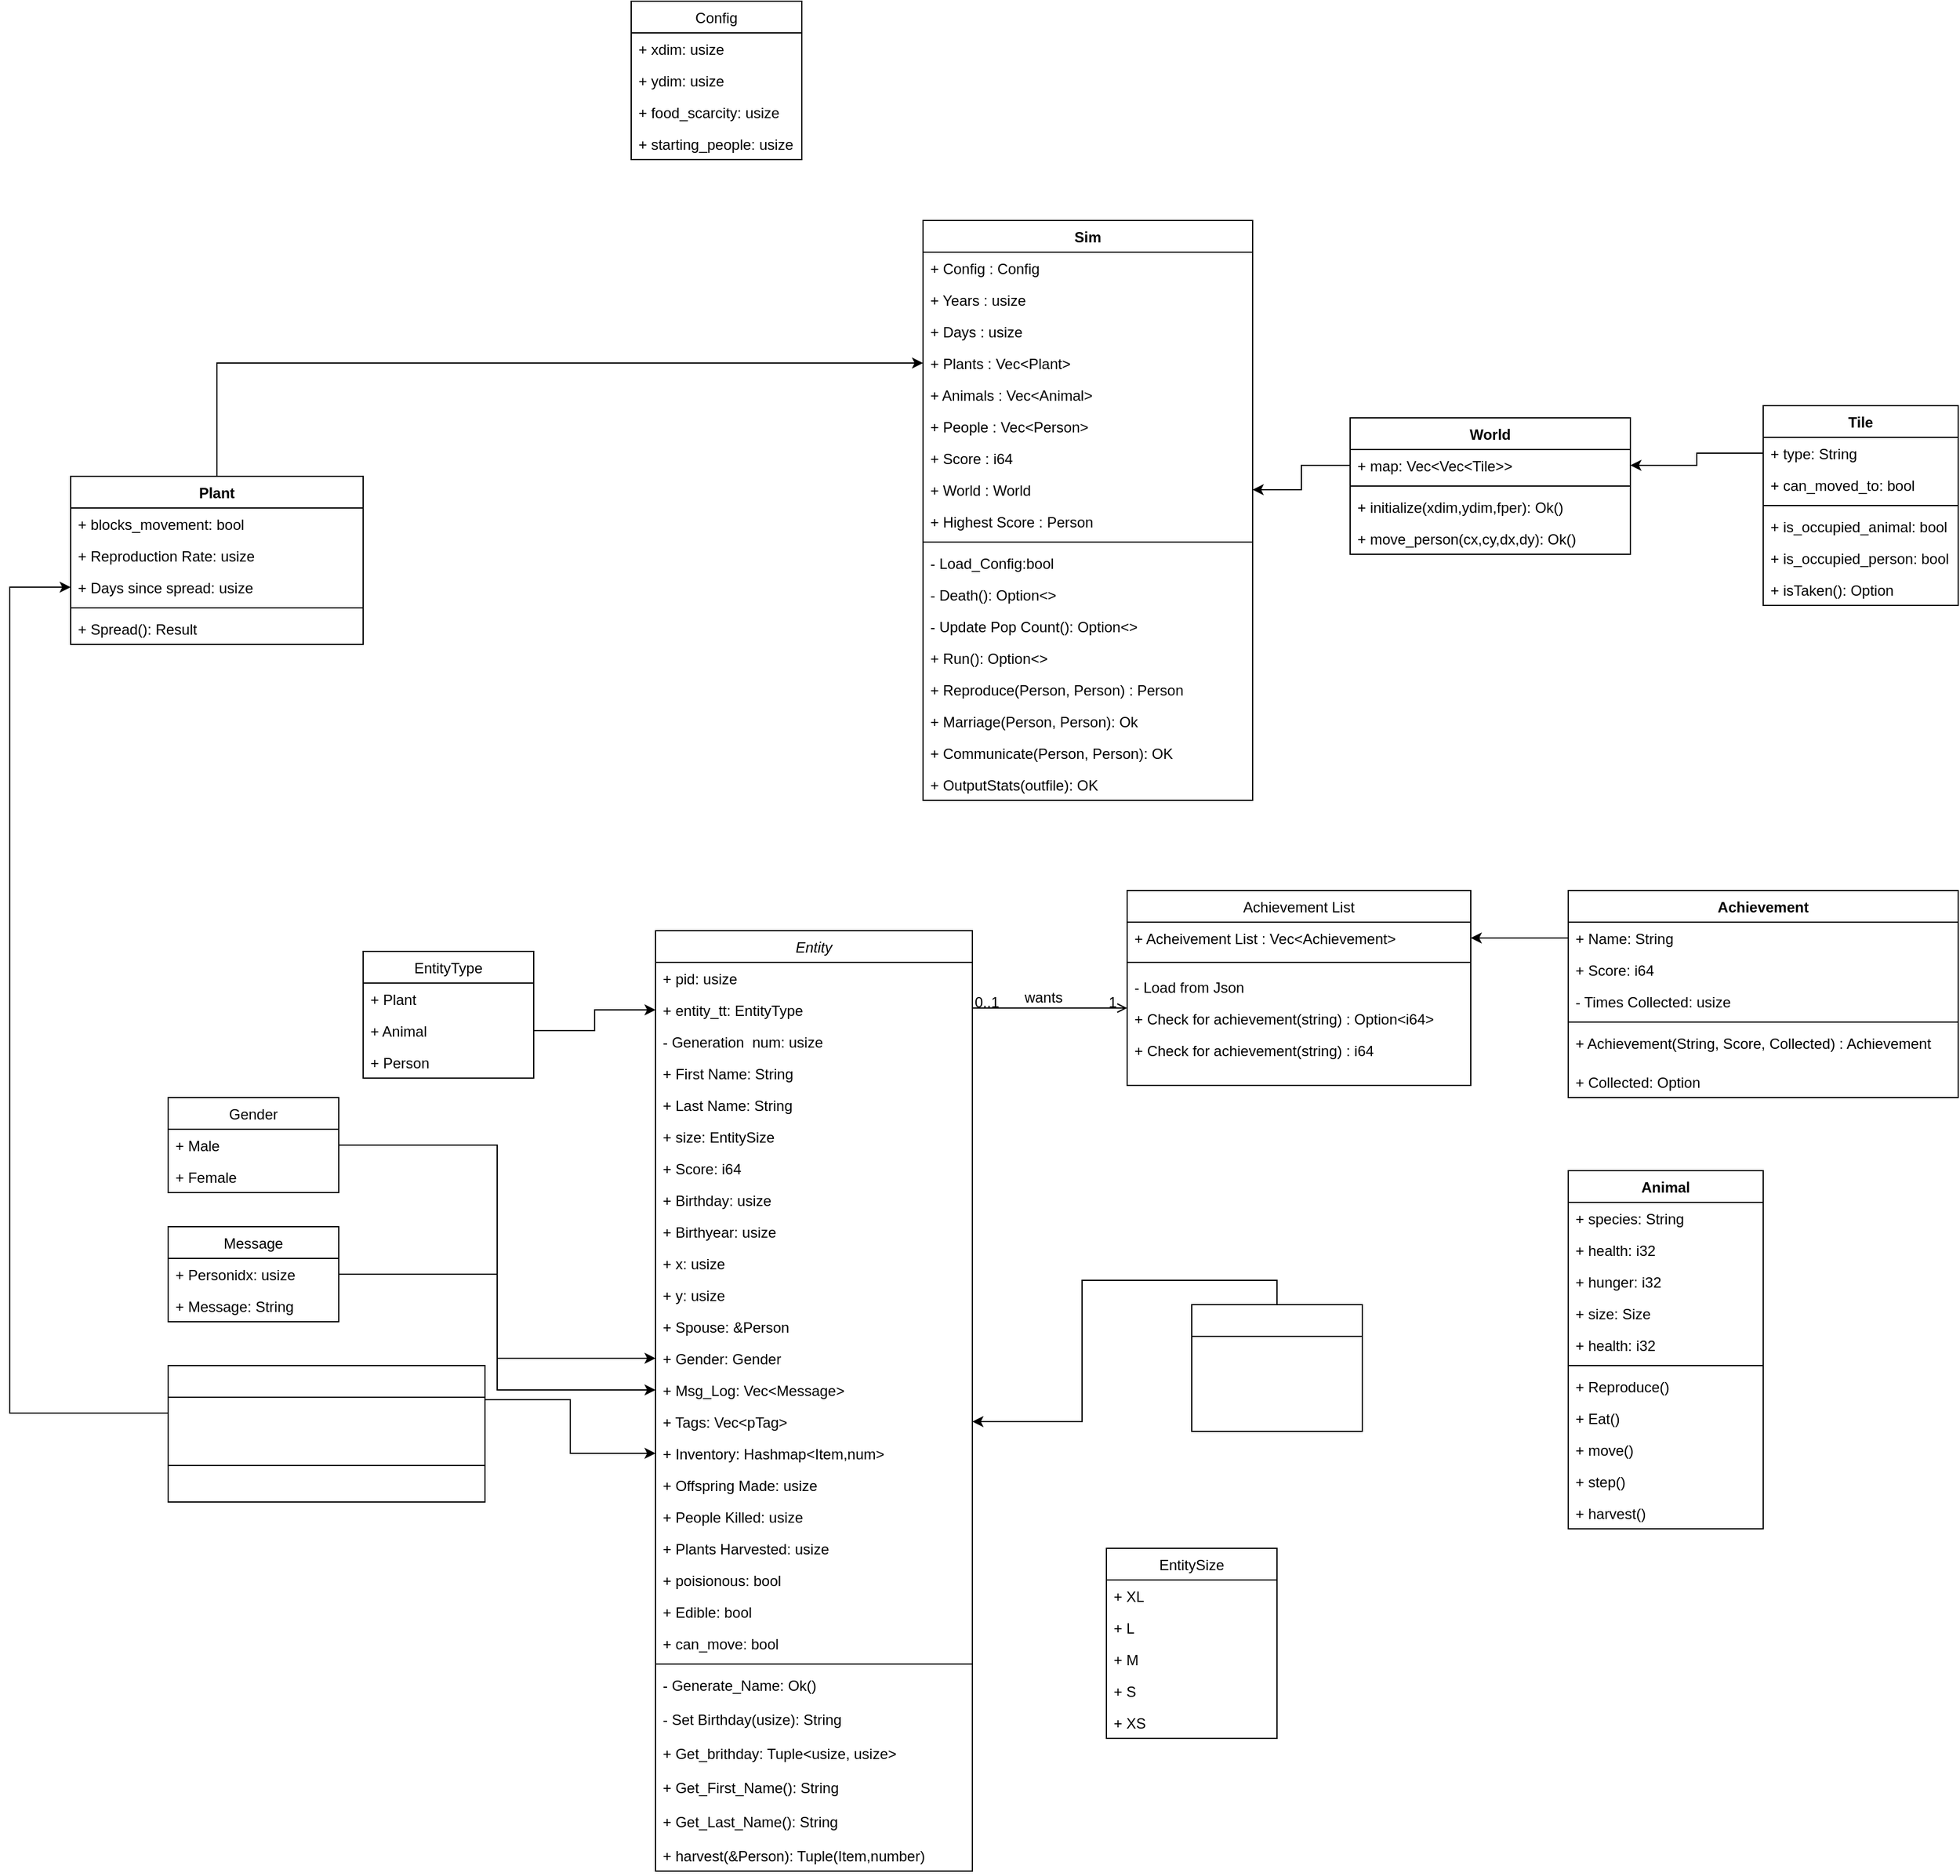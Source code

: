 <mxfile version="17.4.2" type="device" pages="11"><diagram id="C5RBs43oDa-KdzZeNtuy" name="Classes"><mxGraphModel dx="2889" dy="2394" grid="1" gridSize="10" guides="1" tooltips="1" connect="1" arrows="1" fold="1" page="1" pageScale="1" pageWidth="827" pageHeight="1169" math="0" shadow="0"><root><mxCell id="WIyWlLk6GJQsqaUBKTNV-0"/><mxCell id="WIyWlLk6GJQsqaUBKTNV-1" parent="WIyWlLk6GJQsqaUBKTNV-0"/><mxCell id="zkfFHV4jXpPFQw0GAbJ--0" value="Entity" style="swimlane;fontStyle=2;align=center;verticalAlign=top;childLayout=stackLayout;horizontal=1;startSize=26;horizontalStack=0;resizeParent=1;resizeLast=0;collapsible=1;marginBottom=0;rounded=0;shadow=0;strokeWidth=1;" parent="WIyWlLk6GJQsqaUBKTNV-1" vertex="1"><mxGeometry x="180" y="153" width="260" height="772" as="geometry"><mxRectangle x="230" y="140" width="160" height="26" as="alternateBounds"/></mxGeometry></mxCell><mxCell id="lO1jTTlKHXToJG3iWUfu-11" value="+ pid: usize" style="text;align=left;verticalAlign=top;spacingLeft=4;spacingRight=4;overflow=hidden;rotatable=0;points=[[0,0.5],[1,0.5]];portConstraint=eastwest;rounded=0;shadow=0;html=0;" parent="zkfFHV4jXpPFQw0GAbJ--0" vertex="1"><mxGeometry y="26" width="260" height="26" as="geometry"/></mxCell><mxCell id="Q-IqnVH4vRcM9e2tm1l6-6" value="+ entity_tt: EntityType" style="text;align=left;verticalAlign=top;spacingLeft=4;spacingRight=4;overflow=hidden;rotatable=0;points=[[0,0.5],[1,0.5]];portConstraint=eastwest;rounded=0;shadow=0;html=0;" parent="zkfFHV4jXpPFQw0GAbJ--0" vertex="1"><mxGeometry y="52" width="260" height="26" as="geometry"/></mxCell><mxCell id="B9x6qg29VrSmZcoj97vU-11" value="- Generation  num: usize" style="text;align=left;verticalAlign=top;spacingLeft=4;spacingRight=4;overflow=hidden;rotatable=0;points=[[0,0.5],[1,0.5]];portConstraint=eastwest;rounded=0;shadow=0;html=0;" parent="zkfFHV4jXpPFQw0GAbJ--0" vertex="1"><mxGeometry y="78" width="260" height="26" as="geometry"/></mxCell><mxCell id="zkfFHV4jXpPFQw0GAbJ--1" value="+ First Name: String" style="text;align=left;verticalAlign=top;spacingLeft=4;spacingRight=4;overflow=hidden;rotatable=0;points=[[0,0.5],[1,0.5]];portConstraint=eastwest;" parent="zkfFHV4jXpPFQw0GAbJ--0" vertex="1"><mxGeometry y="104" width="260" height="26" as="geometry"/></mxCell><mxCell id="zkfFHV4jXpPFQw0GAbJ--2" value="+ Last Name: String" style="text;align=left;verticalAlign=top;spacingLeft=4;spacingRight=4;overflow=hidden;rotatable=0;points=[[0,0.5],[1,0.5]];portConstraint=eastwest;rounded=0;shadow=0;html=0;" parent="zkfFHV4jXpPFQw0GAbJ--0" vertex="1"><mxGeometry y="130" width="260" height="26" as="geometry"/></mxCell><mxCell id="5OxfVbEFN1971JLcdp4u-0" value="+ size: EntitySize" style="text;align=left;verticalAlign=top;spacingLeft=4;spacingRight=4;overflow=hidden;rotatable=0;points=[[0,0.5],[1,0.5]];portConstraint=eastwest;rounded=0;shadow=0;html=0;" parent="zkfFHV4jXpPFQw0GAbJ--0" vertex="1"><mxGeometry y="156" width="260" height="26" as="geometry"/></mxCell><mxCell id="zkfFHV4jXpPFQw0GAbJ--3" value="+ Score: i64" style="text;align=left;verticalAlign=top;spacingLeft=4;spacingRight=4;overflow=hidden;rotatable=0;points=[[0,0.5],[1,0.5]];portConstraint=eastwest;rounded=0;shadow=0;html=0;" parent="zkfFHV4jXpPFQw0GAbJ--0" vertex="1"><mxGeometry y="182" width="260" height="26" as="geometry"/></mxCell><mxCell id="B9x6qg29VrSmZcoj97vU-26" value="+ Birthday: usize" style="text;align=left;verticalAlign=top;spacingLeft=4;spacingRight=4;overflow=hidden;rotatable=0;points=[[0,0.5],[1,0.5]];portConstraint=eastwest;rounded=0;shadow=0;html=0;" parent="zkfFHV4jXpPFQw0GAbJ--0" vertex="1"><mxGeometry y="208" width="260" height="26" as="geometry"/></mxCell><mxCell id="B9x6qg29VrSmZcoj97vU-27" value="+ Birthyear: usize" style="text;align=left;verticalAlign=top;spacingLeft=4;spacingRight=4;overflow=hidden;rotatable=0;points=[[0,0.5],[1,0.5]];portConstraint=eastwest;rounded=0;shadow=0;html=0;" parent="zkfFHV4jXpPFQw0GAbJ--0" vertex="1"><mxGeometry y="234" width="260" height="26" as="geometry"/></mxCell><mxCell id="4H0dBuu5tV5vZmvH8V2F-8" value="+ x: usize" style="text;align=left;verticalAlign=top;spacingLeft=4;spacingRight=4;overflow=hidden;rotatable=0;points=[[0,0.5],[1,0.5]];portConstraint=eastwest;" parent="zkfFHV4jXpPFQw0GAbJ--0" vertex="1"><mxGeometry y="260" width="260" height="26" as="geometry"/></mxCell><mxCell id="4H0dBuu5tV5vZmvH8V2F-9" value="+ y: usize" style="text;align=left;verticalAlign=top;spacingLeft=4;spacingRight=4;overflow=hidden;rotatable=0;points=[[0,0.5],[1,0.5]];portConstraint=eastwest;" parent="zkfFHV4jXpPFQw0GAbJ--0" vertex="1"><mxGeometry y="286" width="260" height="26" as="geometry"/></mxCell><mxCell id="B9x6qg29VrSmZcoj97vU-33" value="+ Spouse: &amp;Person" style="text;align=left;verticalAlign=top;spacingLeft=4;spacingRight=4;overflow=hidden;rotatable=0;points=[[0,0.5],[1,0.5]];portConstraint=eastwest;rounded=0;shadow=0;html=0;" parent="zkfFHV4jXpPFQw0GAbJ--0" vertex="1"><mxGeometry y="312" width="260" height="26" as="geometry"/></mxCell><mxCell id="B9x6qg29VrSmZcoj97vU-42" value="+ Gender: Gender" style="text;strokeColor=none;fillColor=none;align=left;verticalAlign=top;spacingLeft=4;spacingRight=4;overflow=hidden;rotatable=0;points=[[0,0.5],[1,0.5]];portConstraint=eastwest;" parent="zkfFHV4jXpPFQw0GAbJ--0" vertex="1"><mxGeometry y="338" width="260" height="26" as="geometry"/></mxCell><mxCell id="imCDhhFIm7qoO2-DQUmg-0" value="+ Msg_Log: Vec&lt;Message&gt;" style="text;strokeColor=none;fillColor=none;align=left;verticalAlign=top;spacingLeft=4;spacingRight=4;overflow=hidden;rotatable=0;points=[[0,0.5],[1,0.5]];portConstraint=eastwest;" parent="zkfFHV4jXpPFQw0GAbJ--0" vertex="1"><mxGeometry y="364" width="260" height="26" as="geometry"/></mxCell><mxCell id="eu68-THiSZPoN81XYjgA-4" value="+ Tags: Vec&lt;pTag&gt;" style="text;strokeColor=none;fillColor=none;align=left;verticalAlign=top;spacingLeft=4;spacingRight=4;overflow=hidden;rotatable=0;points=[[0,0.5],[1,0.5]];portConstraint=eastwest;" parent="zkfFHV4jXpPFQw0GAbJ--0" vertex="1"><mxGeometry y="390" width="260" height="26" as="geometry"/></mxCell><mxCell id="lO1jTTlKHXToJG3iWUfu-8" value="+ Inventory: Hashmap&lt;Item,num&gt;" style="text;strokeColor=none;fillColor=none;align=left;verticalAlign=top;spacingLeft=4;spacingRight=4;overflow=hidden;rotatable=0;points=[[0,0.5],[1,0.5]];portConstraint=eastwest;" parent="zkfFHV4jXpPFQw0GAbJ--0" vertex="1"><mxGeometry y="416" width="260" height="26" as="geometry"/></mxCell><mxCell id="w4_vxK_BvMbKeM4zjPSG-0" value="+ Offspring Made: usize" style="text;strokeColor=none;fillColor=none;align=left;verticalAlign=top;spacingLeft=4;spacingRight=4;overflow=hidden;rotatable=0;points=[[0,0.5],[1,0.5]];portConstraint=eastwest;" parent="zkfFHV4jXpPFQw0GAbJ--0" vertex="1"><mxGeometry y="442" width="260" height="26" as="geometry"/></mxCell><mxCell id="w4_vxK_BvMbKeM4zjPSG-1" value="+ People Killed: usize" style="text;strokeColor=none;fillColor=none;align=left;verticalAlign=top;spacingLeft=4;spacingRight=4;overflow=hidden;rotatable=0;points=[[0,0.5],[1,0.5]];portConstraint=eastwest;" parent="zkfFHV4jXpPFQw0GAbJ--0" vertex="1"><mxGeometry y="468" width="260" height="26" as="geometry"/></mxCell><mxCell id="Q-IqnVH4vRcM9e2tm1l6-5" value="+ Plants Harvested: usize" style="text;strokeColor=none;fillColor=none;align=left;verticalAlign=top;spacingLeft=4;spacingRight=4;overflow=hidden;rotatable=0;points=[[0,0.5],[1,0.5]];portConstraint=eastwest;" parent="zkfFHV4jXpPFQw0GAbJ--0" vertex="1"><mxGeometry y="494" width="260" height="26" as="geometry"/></mxCell><mxCell id="73K7f5GhOv_FHxV56Vl5-6" value="+ poisionous: bool" style="text;strokeColor=none;fillColor=none;align=left;verticalAlign=top;spacingLeft=4;spacingRight=4;overflow=hidden;rotatable=0;points=[[0,0.5],[1,0.5]];portConstraint=eastwest;" parent="zkfFHV4jXpPFQw0GAbJ--0" vertex="1"><mxGeometry y="520" width="260" height="26" as="geometry"/></mxCell><mxCell id="hnREJMREGxshGK9TdRje-5" value="+ Edible: bool" style="text;strokeColor=none;fillColor=none;align=left;verticalAlign=top;spacingLeft=4;spacingRight=4;overflow=hidden;rotatable=0;points=[[0,0.5],[1,0.5]];portConstraint=eastwest;" parent="zkfFHV4jXpPFQw0GAbJ--0" vertex="1"><mxGeometry y="546" width="260" height="26" as="geometry"/></mxCell><mxCell id="Q-IqnVH4vRcM9e2tm1l6-8" value="+ can_move: bool" style="text;strokeColor=none;fillColor=none;align=left;verticalAlign=top;spacingLeft=4;spacingRight=4;overflow=hidden;rotatable=0;points=[[0,0.5],[1,0.5]];portConstraint=eastwest;" parent="zkfFHV4jXpPFQw0GAbJ--0" vertex="1"><mxGeometry y="572" width="260" height="26" as="geometry"/></mxCell><mxCell id="zkfFHV4jXpPFQw0GAbJ--4" value="" style="line;html=1;strokeWidth=1;align=left;verticalAlign=middle;spacingTop=-1;spacingLeft=3;spacingRight=3;rotatable=0;labelPosition=right;points=[];portConstraint=eastwest;" parent="zkfFHV4jXpPFQw0GAbJ--0" vertex="1"><mxGeometry y="598" width="260" height="8" as="geometry"/></mxCell><mxCell id="NzAm6m7w5a66NoYpk-Mf-2" value="- Generate_Name: Ok()" style="text;align=left;verticalAlign=top;spacingLeft=4;spacingRight=4;overflow=hidden;rotatable=0;points=[[0,0.5],[1,0.5]];portConstraint=eastwest;" parent="zkfFHV4jXpPFQw0GAbJ--0" vertex="1"><mxGeometry y="606" width="260" height="28" as="geometry"/></mxCell><mxCell id="NzAm6m7w5a66NoYpk-Mf-3" value="- Set Birthday(usize): String" style="text;align=left;verticalAlign=top;spacingLeft=4;spacingRight=4;overflow=hidden;rotatable=0;points=[[0,0.5],[1,0.5]];portConstraint=eastwest;" parent="zkfFHV4jXpPFQw0GAbJ--0" vertex="1"><mxGeometry y="634" width="260" height="28" as="geometry"/></mxCell><mxCell id="NzAm6m7w5a66NoYpk-Mf-4" value="+ Get_brithday: Tuple&lt;usize, usize&gt;" style="text;align=left;verticalAlign=top;spacingLeft=4;spacingRight=4;overflow=hidden;rotatable=0;points=[[0,0.5],[1,0.5]];portConstraint=eastwest;" parent="zkfFHV4jXpPFQw0GAbJ--0" vertex="1"><mxGeometry y="662" width="260" height="28" as="geometry"/></mxCell><mxCell id="zkfFHV4jXpPFQw0GAbJ--5" value="+ Get_First_Name(): String" style="text;align=left;verticalAlign=top;spacingLeft=4;spacingRight=4;overflow=hidden;rotatable=0;points=[[0,0.5],[1,0.5]];portConstraint=eastwest;" parent="zkfFHV4jXpPFQw0GAbJ--0" vertex="1"><mxGeometry y="690" width="260" height="28" as="geometry"/></mxCell><mxCell id="B9x6qg29VrSmZcoj97vU-28" value="+ Get_Last_Name(): String" style="text;align=left;verticalAlign=top;spacingLeft=4;spacingRight=4;overflow=hidden;rotatable=0;points=[[0,0.5],[1,0.5]];portConstraint=eastwest;" parent="zkfFHV4jXpPFQw0GAbJ--0" vertex="1"><mxGeometry y="718" width="260" height="28" as="geometry"/></mxCell><mxCell id="hnREJMREGxshGK9TdRje-4" value="+ harvest(&amp;Person): Tuple(Item,number)" style="text;strokeColor=none;fillColor=none;align=left;verticalAlign=top;spacingLeft=4;spacingRight=4;overflow=hidden;rotatable=0;points=[[0,0.5],[1,0.5]];portConstraint=eastwest;" parent="zkfFHV4jXpPFQw0GAbJ--0" vertex="1"><mxGeometry y="746" width="260" height="26" as="geometry"/></mxCell><mxCell id="zkfFHV4jXpPFQw0GAbJ--17" value="Achievement List" style="swimlane;fontStyle=0;align=center;verticalAlign=top;childLayout=stackLayout;horizontal=1;startSize=26;horizontalStack=0;resizeParent=1;resizeLast=0;collapsible=1;marginBottom=0;rounded=0;shadow=0;strokeWidth=1;" parent="WIyWlLk6GJQsqaUBKTNV-1" vertex="1"><mxGeometry x="567" y="120" width="282" height="160" as="geometry"><mxRectangle x="550" y="140" width="160" height="26" as="alternateBounds"/></mxGeometry></mxCell><mxCell id="zkfFHV4jXpPFQw0GAbJ--18" value="+ Acheivement List : Vec&lt;Achievement&gt;" style="text;align=left;verticalAlign=top;spacingLeft=4;spacingRight=4;overflow=hidden;rotatable=0;points=[[0,0.5],[1,0.5]];portConstraint=eastwest;" parent="zkfFHV4jXpPFQw0GAbJ--17" vertex="1"><mxGeometry y="26" width="282" height="26" as="geometry"/></mxCell><mxCell id="zkfFHV4jXpPFQw0GAbJ--23" value="" style="line;html=1;strokeWidth=1;align=left;verticalAlign=middle;spacingTop=-1;spacingLeft=3;spacingRight=3;rotatable=0;labelPosition=right;points=[];portConstraint=eastwest;" parent="zkfFHV4jXpPFQw0GAbJ--17" vertex="1"><mxGeometry y="52" width="282" height="14" as="geometry"/></mxCell><mxCell id="zkfFHV4jXpPFQw0GAbJ--24" value="- Load from Json" style="text;align=left;verticalAlign=top;spacingLeft=4;spacingRight=4;overflow=hidden;rotatable=0;points=[[0,0.5],[1,0.5]];portConstraint=eastwest;" parent="zkfFHV4jXpPFQw0GAbJ--17" vertex="1"><mxGeometry y="66" width="282" height="26" as="geometry"/></mxCell><mxCell id="zkfFHV4jXpPFQw0GAbJ--25" value="+ Check for achievement(string) : Option&lt;i64&gt;&#10;  " style="text;align=left;verticalAlign=top;spacingLeft=4;spacingRight=4;overflow=hidden;rotatable=0;points=[[0,0.5],[1,0.5]];portConstraint=eastwest;" parent="zkfFHV4jXpPFQw0GAbJ--17" vertex="1"><mxGeometry y="92" width="282" height="26" as="geometry"/></mxCell><mxCell id="B9x6qg29VrSmZcoj97vU-1" value="+ Check for achievement(string) : i64  " style="text;align=left;verticalAlign=top;spacingLeft=4;spacingRight=4;overflow=hidden;rotatable=0;points=[[0,0.5],[1,0.5]];portConstraint=eastwest;" parent="zkfFHV4jXpPFQw0GAbJ--17" vertex="1"><mxGeometry y="118" width="282" height="26" as="geometry"/></mxCell><mxCell id="zkfFHV4jXpPFQw0GAbJ--26" value="" style="endArrow=open;shadow=0;strokeWidth=1;rounded=0;endFill=1;edgeStyle=elbowEdgeStyle;elbow=vertical;" parent="WIyWlLk6GJQsqaUBKTNV-1" source="zkfFHV4jXpPFQw0GAbJ--0" target="zkfFHV4jXpPFQw0GAbJ--17" edge="1"><mxGeometry x="0.5" y="41" relative="1" as="geometry"><mxPoint x="380" y="192" as="sourcePoint"/><mxPoint x="540" y="192" as="targetPoint"/><mxPoint x="-40" y="32" as="offset"/></mxGeometry></mxCell><mxCell id="zkfFHV4jXpPFQw0GAbJ--27" value="0..1" style="resizable=0;align=left;verticalAlign=bottom;labelBackgroundColor=none;fontSize=12;" parent="zkfFHV4jXpPFQw0GAbJ--26" connectable="0" vertex="1"><mxGeometry x="-1" relative="1" as="geometry"><mxPoint y="4" as="offset"/></mxGeometry></mxCell><mxCell id="zkfFHV4jXpPFQw0GAbJ--28" value="1" style="resizable=0;align=right;verticalAlign=bottom;labelBackgroundColor=none;fontSize=12;" parent="zkfFHV4jXpPFQw0GAbJ--26" connectable="0" vertex="1"><mxGeometry x="1" relative="1" as="geometry"><mxPoint x="-7" y="4" as="offset"/></mxGeometry></mxCell><mxCell id="zkfFHV4jXpPFQw0GAbJ--29" value="wants&lt;br&gt;" style="text;html=1;resizable=0;points=[];;align=center;verticalAlign=middle;labelBackgroundColor=none;rounded=0;shadow=0;strokeWidth=1;fontSize=12;" parent="zkfFHV4jXpPFQw0GAbJ--26" vertex="1" connectable="0"><mxGeometry x="0.5" y="49" relative="1" as="geometry"><mxPoint x="-38" y="40" as="offset"/></mxGeometry></mxCell><mxCell id="B9x6qg29VrSmZcoj97vU-2" value="Achievement" style="swimlane;fontStyle=1;align=center;verticalAlign=top;childLayout=stackLayout;horizontal=1;startSize=26;horizontalStack=0;resizeParent=1;resizeParentMax=0;resizeLast=0;collapsible=1;marginBottom=0;" parent="WIyWlLk6GJQsqaUBKTNV-1" vertex="1"><mxGeometry x="929" y="120" width="320" height="170" as="geometry"><mxRectangle x="840" y="150" width="110" height="26" as="alternateBounds"/></mxGeometry></mxCell><mxCell id="B9x6qg29VrSmZcoj97vU-3" value="+ Name: String" style="text;strokeColor=none;fillColor=none;align=left;verticalAlign=top;spacingLeft=4;spacingRight=4;overflow=hidden;rotatable=0;points=[[0,0.5],[1,0.5]];portConstraint=eastwest;" parent="B9x6qg29VrSmZcoj97vU-2" vertex="1"><mxGeometry y="26" width="320" height="26" as="geometry"/></mxCell><mxCell id="B9x6qg29VrSmZcoj97vU-6" value="+ Score: i64" style="text;strokeColor=none;fillColor=none;align=left;verticalAlign=top;spacingLeft=4;spacingRight=4;overflow=hidden;rotatable=0;points=[[0,0.5],[1,0.5]];portConstraint=eastwest;" parent="B9x6qg29VrSmZcoj97vU-2" vertex="1"><mxGeometry y="52" width="320" height="26" as="geometry"/></mxCell><mxCell id="B9x6qg29VrSmZcoj97vU-7" value="- Times Collected: usize" style="text;strokeColor=none;fillColor=none;align=left;verticalAlign=top;spacingLeft=4;spacingRight=4;overflow=hidden;rotatable=0;points=[[0,0.5],[1,0.5]];portConstraint=eastwest;" parent="B9x6qg29VrSmZcoj97vU-2" vertex="1"><mxGeometry y="78" width="320" height="26" as="geometry"/></mxCell><mxCell id="B9x6qg29VrSmZcoj97vU-4" value="" style="line;strokeWidth=1;fillColor=none;align=left;verticalAlign=middle;spacingTop=-1;spacingLeft=3;spacingRight=3;rotatable=0;labelPosition=right;points=[];portConstraint=eastwest;" parent="B9x6qg29VrSmZcoj97vU-2" vertex="1"><mxGeometry y="104" width="320" height="8" as="geometry"/></mxCell><mxCell id="B9x6qg29VrSmZcoj97vU-5" value="+ Achievement(String, Score, Collected) : Achievement" style="text;strokeColor=none;fillColor=none;align=left;verticalAlign=top;spacingLeft=4;spacingRight=4;overflow=hidden;rotatable=0;points=[[0,0.5],[1,0.5]];portConstraint=eastwest;" parent="B9x6qg29VrSmZcoj97vU-2" vertex="1"><mxGeometry y="112" width="320" height="32" as="geometry"/></mxCell><mxCell id="B9x6qg29VrSmZcoj97vU-10" value="+ Collected: Option" style="text;strokeColor=none;fillColor=none;align=left;verticalAlign=top;spacingLeft=4;spacingRight=4;overflow=hidden;rotatable=0;points=[[0,0.5],[1,0.5]];portConstraint=eastwest;" parent="B9x6qg29VrSmZcoj97vU-2" vertex="1"><mxGeometry y="144" width="320" height="26" as="geometry"/></mxCell><mxCell id="B9x6qg29VrSmZcoj97vU-12" value="Sim" style="swimlane;fontStyle=1;align=center;verticalAlign=top;childLayout=stackLayout;horizontal=1;startSize=26;horizontalStack=0;resizeParent=1;resizeParentMax=0;resizeLast=0;collapsible=1;marginBottom=0;" parent="WIyWlLk6GJQsqaUBKTNV-1" vertex="1"><mxGeometry x="399.5" y="-430" width="270.5" height="476" as="geometry"/></mxCell><mxCell id="mVzV3HaPB4dMUETYbzN--7" value="+ Config : Config" style="text;strokeColor=none;fillColor=none;align=left;verticalAlign=top;spacingLeft=4;spacingRight=4;overflow=hidden;rotatable=0;points=[[0,0.5],[1,0.5]];portConstraint=eastwest;" parent="B9x6qg29VrSmZcoj97vU-12" vertex="1"><mxGeometry y="26" width="270.5" height="26" as="geometry"/></mxCell><mxCell id="B9x6qg29VrSmZcoj97vU-13" value="+ Years : usize" style="text;strokeColor=none;fillColor=none;align=left;verticalAlign=top;spacingLeft=4;spacingRight=4;overflow=hidden;rotatable=0;points=[[0,0.5],[1,0.5]];portConstraint=eastwest;" parent="B9x6qg29VrSmZcoj97vU-12" vertex="1"><mxGeometry y="52" width="270.5" height="26" as="geometry"/></mxCell><mxCell id="B9x6qg29VrSmZcoj97vU-18" value="+ Days : usize&#10;&#10;" style="text;align=left;verticalAlign=top;spacingLeft=4;spacingRight=4;overflow=hidden;rotatable=0;points=[[0,0.5],[1,0.5]];portConstraint=eastwest;rounded=0;shadow=0;html=0;" parent="B9x6qg29VrSmZcoj97vU-12" vertex="1"><mxGeometry y="78" width="270.5" height="26" as="geometry"/></mxCell><mxCell id="hnREJMREGxshGK9TdRje-11" value="+ Plants : Vec&lt;Plant&gt;" style="text;align=left;verticalAlign=top;spacingLeft=4;spacingRight=4;overflow=hidden;rotatable=0;points=[[0,0.5],[1,0.5]];portConstraint=eastwest;rounded=0;shadow=0;html=0;" parent="B9x6qg29VrSmZcoj97vU-12" vertex="1"><mxGeometry y="104" width="270.5" height="26" as="geometry"/></mxCell><mxCell id="hnREJMREGxshGK9TdRje-12" value="+ Animals : Vec&lt;Animal&gt;" style="text;align=left;verticalAlign=top;spacingLeft=4;spacingRight=4;overflow=hidden;rotatable=0;points=[[0,0.5],[1,0.5]];portConstraint=eastwest;rounded=0;shadow=0;html=0;" parent="B9x6qg29VrSmZcoj97vU-12" vertex="1"><mxGeometry y="130" width="270.5" height="26" as="geometry"/></mxCell><mxCell id="B9x6qg29VrSmZcoj97vU-24" value="+ People : Vec&lt;Person&gt;" style="text;align=left;verticalAlign=top;spacingLeft=4;spacingRight=4;overflow=hidden;rotatable=0;points=[[0,0.5],[1,0.5]];portConstraint=eastwest;rounded=0;shadow=0;html=0;" parent="B9x6qg29VrSmZcoj97vU-12" vertex="1"><mxGeometry y="156" width="270.5" height="26" as="geometry"/></mxCell><mxCell id="B9x6qg29VrSmZcoj97vU-25" value="+ Score : i64" style="text;align=left;verticalAlign=top;spacingLeft=4;spacingRight=4;overflow=hidden;rotatable=0;points=[[0,0.5],[1,0.5]];portConstraint=eastwest;rounded=0;shadow=0;html=0;" parent="B9x6qg29VrSmZcoj97vU-12" vertex="1"><mxGeometry y="182" width="270.5" height="26" as="geometry"/></mxCell><mxCell id="hhVYq4g0NmVkpreXHSz7-0" value="+ World : World" style="text;align=left;verticalAlign=top;spacingLeft=4;spacingRight=4;overflow=hidden;rotatable=0;points=[[0,0.5],[1,0.5]];portConstraint=eastwest;rounded=0;shadow=0;html=0;" parent="B9x6qg29VrSmZcoj97vU-12" vertex="1"><mxGeometry y="208" width="270.5" height="26" as="geometry"/></mxCell><mxCell id="4H0dBuu5tV5vZmvH8V2F-5" value="+ Highest Score : Person" style="text;align=left;verticalAlign=top;spacingLeft=4;spacingRight=4;overflow=hidden;rotatable=0;points=[[0,0.5],[1,0.5]];portConstraint=eastwest;rounded=0;shadow=0;html=0;" parent="B9x6qg29VrSmZcoj97vU-12" vertex="1"><mxGeometry y="234" width="270.5" height="26" as="geometry"/></mxCell><mxCell id="B9x6qg29VrSmZcoj97vU-14" value="" style="line;strokeWidth=1;fillColor=none;align=left;verticalAlign=middle;spacingTop=-1;spacingLeft=3;spacingRight=3;rotatable=0;labelPosition=right;points=[];portConstraint=eastwest;" parent="B9x6qg29VrSmZcoj97vU-12" vertex="1"><mxGeometry y="260" width="270.5" height="8" as="geometry"/></mxCell><mxCell id="mVzV3HaPB4dMUETYbzN--5" value="- Load_Config:bool" style="text;strokeColor=none;fillColor=none;align=left;verticalAlign=top;spacingLeft=4;spacingRight=4;overflow=hidden;rotatable=0;points=[[0,0.5],[1,0.5]];portConstraint=eastwest;" parent="B9x6qg29VrSmZcoj97vU-12" vertex="1"><mxGeometry y="268" width="270.5" height="26" as="geometry"/></mxCell><mxCell id="4H0dBuu5tV5vZmvH8V2F-6" value="- Death(): Option&lt;&gt;" style="text;strokeColor=none;fillColor=none;align=left;verticalAlign=top;spacingLeft=4;spacingRight=4;overflow=hidden;rotatable=0;points=[[0,0.5],[1,0.5]];portConstraint=eastwest;" parent="B9x6qg29VrSmZcoj97vU-12" vertex="1"><mxGeometry y="294" width="270.5" height="26" as="geometry"/></mxCell><mxCell id="4H0dBuu5tV5vZmvH8V2F-7" value="- Update Pop Count(): Option&lt;&gt;" style="text;strokeColor=none;fillColor=none;align=left;verticalAlign=top;spacingLeft=4;spacingRight=4;overflow=hidden;rotatable=0;points=[[0,0.5],[1,0.5]];portConstraint=eastwest;" parent="B9x6qg29VrSmZcoj97vU-12" vertex="1"><mxGeometry y="320" width="270.5" height="26" as="geometry"/></mxCell><mxCell id="B9x6qg29VrSmZcoj97vU-15" value="+ Run(): Option&lt;&gt;" style="text;strokeColor=none;fillColor=none;align=left;verticalAlign=top;spacingLeft=4;spacingRight=4;overflow=hidden;rotatable=0;points=[[0,0.5],[1,0.5]];portConstraint=eastwest;" parent="B9x6qg29VrSmZcoj97vU-12" vertex="1"><mxGeometry y="346" width="270.5" height="26" as="geometry"/></mxCell><mxCell id="B9x6qg29VrSmZcoj97vU-19" value="+ Reproduce(Person, Person) : Person" style="text;align=left;verticalAlign=top;spacingLeft=4;spacingRight=4;overflow=hidden;rotatable=0;points=[[0,0.5],[1,0.5]];portConstraint=eastwest;rounded=0;shadow=0;html=0;" parent="B9x6qg29VrSmZcoj97vU-12" vertex="1"><mxGeometry y="372" width="270.5" height="26" as="geometry"/></mxCell><mxCell id="B9x6qg29VrSmZcoj97vU-44" value="+ Marriage(Person, Person): Ok" style="text;strokeColor=none;fillColor=none;align=left;verticalAlign=top;spacingLeft=4;spacingRight=4;overflow=hidden;rotatable=0;points=[[0,0.5],[1,0.5]];portConstraint=eastwest;" parent="B9x6qg29VrSmZcoj97vU-12" vertex="1"><mxGeometry y="398" width="270.5" height="26" as="geometry"/></mxCell><mxCell id="B9x6qg29VrSmZcoj97vU-47" value="+ Communicate(Person, Person): OK" style="text;strokeColor=none;fillColor=none;align=left;verticalAlign=top;spacingLeft=4;spacingRight=4;overflow=hidden;rotatable=0;points=[[0,0.5],[1,0.5]];portConstraint=eastwest;" parent="B9x6qg29VrSmZcoj97vU-12" vertex="1"><mxGeometry y="424" width="270.5" height="26" as="geometry"/></mxCell><mxCell id="4H0dBuu5tV5vZmvH8V2F-4" value="+ OutputStats(outfile): OK" style="text;strokeColor=none;fillColor=none;align=left;verticalAlign=top;spacingLeft=4;spacingRight=4;overflow=hidden;rotatable=0;points=[[0,0.5],[1,0.5]];portConstraint=eastwest;" parent="B9x6qg29VrSmZcoj97vU-12" vertex="1"><mxGeometry y="450" width="270.5" height="26" as="geometry"/></mxCell><mxCell id="B9x6qg29VrSmZcoj97vU-38" value="Gender" style="swimlane;fontStyle=0;childLayout=stackLayout;horizontal=1;startSize=26;fillColor=none;horizontalStack=0;resizeParent=1;resizeParentMax=0;resizeLast=0;collapsible=1;marginBottom=0;" parent="WIyWlLk6GJQsqaUBKTNV-1" vertex="1"><mxGeometry x="-220" y="290" width="140" height="78" as="geometry"/></mxCell><mxCell id="B9x6qg29VrSmZcoj97vU-39" value="+ Male" style="text;strokeColor=none;fillColor=none;align=left;verticalAlign=top;spacingLeft=4;spacingRight=4;overflow=hidden;rotatable=0;points=[[0,0.5],[1,0.5]];portConstraint=eastwest;" parent="B9x6qg29VrSmZcoj97vU-38" vertex="1"><mxGeometry y="26" width="140" height="26" as="geometry"/></mxCell><mxCell id="B9x6qg29VrSmZcoj97vU-40" value="+ Female" style="text;strokeColor=none;fillColor=none;align=left;verticalAlign=top;spacingLeft=4;spacingRight=4;overflow=hidden;rotatable=0;points=[[0,0.5],[1,0.5]];portConstraint=eastwest;" parent="B9x6qg29VrSmZcoj97vU-38" vertex="1"><mxGeometry y="52" width="140" height="26" as="geometry"/></mxCell><mxCell id="B9x6qg29VrSmZcoj97vU-43" style="edgeStyle=orthogonalEdgeStyle;rounded=0;orthogonalLoop=1;jettySize=auto;html=1;exitX=1;exitY=0.5;exitDx=0;exitDy=0;entryX=0;entryY=0.5;entryDx=0;entryDy=0;" parent="WIyWlLk6GJQsqaUBKTNV-1" source="B9x6qg29VrSmZcoj97vU-39" target="B9x6qg29VrSmZcoj97vU-42" edge="1"><mxGeometry relative="1" as="geometry"/></mxCell><mxCell id="NzAm6m7w5a66NoYpk-Mf-1" style="edgeStyle=orthogonalEdgeStyle;rounded=0;orthogonalLoop=1;jettySize=auto;html=1;exitX=1;exitY=0.5;exitDx=0;exitDy=0;entryX=0;entryY=0.5;entryDx=0;entryDy=0;" parent="WIyWlLk6GJQsqaUBKTNV-1" source="B9x6qg29VrSmZcoj97vU-49" target="imCDhhFIm7qoO2-DQUmg-0" edge="1"><mxGeometry relative="1" as="geometry"/></mxCell><mxCell id="B9x6qg29VrSmZcoj97vU-49" value="Message" style="swimlane;fontStyle=0;childLayout=stackLayout;horizontal=1;startSize=26;fillColor=none;horizontalStack=0;resizeParent=1;resizeParentMax=0;resizeLast=0;collapsible=1;marginBottom=0;" parent="WIyWlLk6GJQsqaUBKTNV-1" vertex="1"><mxGeometry x="-220" y="396" width="140" height="78" as="geometry"/></mxCell><mxCell id="B9x6qg29VrSmZcoj97vU-50" value="+ Personidx: usize" style="text;strokeColor=none;fillColor=none;align=left;verticalAlign=top;spacingLeft=4;spacingRight=4;overflow=hidden;rotatable=0;points=[[0,0.5],[1,0.5]];portConstraint=eastwest;" parent="B9x6qg29VrSmZcoj97vU-49" vertex="1"><mxGeometry y="26" width="140" height="26" as="geometry"/></mxCell><mxCell id="B9x6qg29VrSmZcoj97vU-51" value="+ Message: String" style="text;strokeColor=none;fillColor=none;align=left;verticalAlign=top;spacingLeft=4;spacingRight=4;overflow=hidden;rotatable=0;points=[[0,0.5],[1,0.5]];portConstraint=eastwest;" parent="B9x6qg29VrSmZcoj97vU-49" vertex="1"><mxGeometry y="52" width="140" height="26" as="geometry"/></mxCell><mxCell id="hhVYq4g0NmVkpreXHSz7-1" value="World" style="swimlane;fontStyle=1;align=center;verticalAlign=top;childLayout=stackLayout;horizontal=1;startSize=26;horizontalStack=0;resizeParent=1;resizeParentMax=0;resizeLast=0;collapsible=1;marginBottom=0;" parent="WIyWlLk6GJQsqaUBKTNV-1" vertex="1"><mxGeometry x="750" y="-268" width="230" height="112" as="geometry"/></mxCell><mxCell id="hhVYq4g0NmVkpreXHSz7-2" value="+ map: Vec&lt;Vec&lt;Tile&gt;&gt;" style="text;strokeColor=none;fillColor=none;align=left;verticalAlign=top;spacingLeft=4;spacingRight=4;overflow=hidden;rotatable=0;points=[[0,0.5],[1,0.5]];portConstraint=eastwest;" parent="hhVYq4g0NmVkpreXHSz7-1" vertex="1"><mxGeometry y="26" width="230" height="26" as="geometry"/></mxCell><mxCell id="hhVYq4g0NmVkpreXHSz7-3" value="" style="line;strokeWidth=1;fillColor=none;align=left;verticalAlign=middle;spacingTop=-1;spacingLeft=3;spacingRight=3;rotatable=0;labelPosition=right;points=[];portConstraint=eastwest;" parent="hhVYq4g0NmVkpreXHSz7-1" vertex="1"><mxGeometry y="52" width="230" height="8" as="geometry"/></mxCell><mxCell id="hhVYq4g0NmVkpreXHSz7-4" value="+ initialize(xdim,ydim,fper): Ok()" style="text;strokeColor=none;fillColor=none;align=left;verticalAlign=top;spacingLeft=4;spacingRight=4;overflow=hidden;rotatable=0;points=[[0,0.5],[1,0.5]];portConstraint=eastwest;" parent="hhVYq4g0NmVkpreXHSz7-1" vertex="1"><mxGeometry y="60" width="230" height="26" as="geometry"/></mxCell><mxCell id="4H0dBuu5tV5vZmvH8V2F-1" value="+ move_person(cx,cy,dx,dy): Ok()" style="text;strokeColor=none;fillColor=none;align=left;verticalAlign=top;spacingLeft=4;spacingRight=4;overflow=hidden;rotatable=0;points=[[0,0.5],[1,0.5]];portConstraint=eastwest;" parent="hhVYq4g0NmVkpreXHSz7-1" vertex="1"><mxGeometry y="86" width="230" height="26" as="geometry"/></mxCell><mxCell id="hhVYq4g0NmVkpreXHSz7-5" value="Tile" style="swimlane;fontStyle=1;align=center;verticalAlign=top;childLayout=stackLayout;horizontal=1;startSize=26;horizontalStack=0;resizeParent=1;resizeParentMax=0;resizeLast=0;collapsible=1;marginBottom=0;" parent="WIyWlLk6GJQsqaUBKTNV-1" vertex="1"><mxGeometry x="1089" y="-278" width="160" height="164" as="geometry"/></mxCell><mxCell id="hhVYq4g0NmVkpreXHSz7-10" value="+ type: String" style="text;strokeColor=none;fillColor=none;align=left;verticalAlign=top;spacingLeft=4;spacingRight=4;overflow=hidden;rotatable=0;points=[[0,0.5],[1,0.5]];portConstraint=eastwest;" parent="hhVYq4g0NmVkpreXHSz7-5" vertex="1"><mxGeometry y="26" width="160" height="26" as="geometry"/></mxCell><mxCell id="hnREJMREGxshGK9TdRje-20" value="+ can_moved_to: bool" style="text;strokeColor=none;fillColor=none;align=left;verticalAlign=top;spacingLeft=4;spacingRight=4;overflow=hidden;rotatable=0;points=[[0,0.5],[1,0.5]];portConstraint=eastwest;" parent="hhVYq4g0NmVkpreXHSz7-5" vertex="1"><mxGeometry y="52" width="160" height="26" as="geometry"/></mxCell><mxCell id="hhVYq4g0NmVkpreXHSz7-7" value="" style="line;strokeWidth=1;fillColor=none;align=left;verticalAlign=middle;spacingTop=-1;spacingLeft=3;spacingRight=3;rotatable=0;labelPosition=right;points=[];portConstraint=eastwest;" parent="hhVYq4g0NmVkpreXHSz7-5" vertex="1"><mxGeometry y="78" width="160" height="8" as="geometry"/></mxCell><mxCell id="hnREJMREGxshGK9TdRje-9" value="+ is_occupied_animal: bool" style="text;strokeColor=none;fillColor=none;align=left;verticalAlign=top;spacingLeft=4;spacingRight=4;overflow=hidden;rotatable=0;points=[[0,0.5],[1,0.5]];portConstraint=eastwest;" parent="hhVYq4g0NmVkpreXHSz7-5" vertex="1"><mxGeometry y="86" width="160" height="26" as="geometry"/></mxCell><mxCell id="hnREJMREGxshGK9TdRje-10" value="+ is_occupied_person: bool" style="text;strokeColor=none;fillColor=none;align=left;verticalAlign=top;spacingLeft=4;spacingRight=4;overflow=hidden;rotatable=0;points=[[0,0.5],[1,0.5]];portConstraint=eastwest;" parent="hhVYq4g0NmVkpreXHSz7-5" vertex="1"><mxGeometry y="112" width="160" height="26" as="geometry"/></mxCell><mxCell id="hhVYq4g0NmVkpreXHSz7-8" value="+ isTaken(): Option" style="text;strokeColor=none;fillColor=none;align=left;verticalAlign=top;spacingLeft=4;spacingRight=4;overflow=hidden;rotatable=0;points=[[0,0.5],[1,0.5]];portConstraint=eastwest;" parent="hhVYq4g0NmVkpreXHSz7-5" vertex="1"><mxGeometry y="138" width="160" height="26" as="geometry"/></mxCell><mxCell id="4H0dBuu5tV5vZmvH8V2F-0" style="edgeStyle=orthogonalEdgeStyle;rounded=0;orthogonalLoop=1;jettySize=auto;html=1;exitX=0;exitY=0.5;exitDx=0;exitDy=0;entryX=1;entryY=0.5;entryDx=0;entryDy=0;" parent="WIyWlLk6GJQsqaUBKTNV-1" source="hhVYq4g0NmVkpreXHSz7-2" target="hhVYq4g0NmVkpreXHSz7-0" edge="1"><mxGeometry relative="1" as="geometry"/></mxCell><mxCell id="4H0dBuu5tV5vZmvH8V2F-2" style="edgeStyle=orthogonalEdgeStyle;rounded=0;orthogonalLoop=1;jettySize=auto;html=1;exitX=0;exitY=0.5;exitDx=0;exitDy=0;entryX=1;entryY=0.5;entryDx=0;entryDy=0;" parent="WIyWlLk6GJQsqaUBKTNV-1" source="hhVYq4g0NmVkpreXHSz7-10" target="hhVYq4g0NmVkpreXHSz7-2" edge="1"><mxGeometry relative="1" as="geometry"/></mxCell><mxCell id="B9x6qg29VrSmZcoj97vU-9" style="edgeStyle=orthogonalEdgeStyle;rounded=0;orthogonalLoop=1;jettySize=auto;html=1;exitX=0;exitY=0.5;exitDx=0;exitDy=0;entryX=1;entryY=0.5;entryDx=0;entryDy=0;" parent="WIyWlLk6GJQsqaUBKTNV-1" source="B9x6qg29VrSmZcoj97vU-3" target="zkfFHV4jXpPFQw0GAbJ--18" edge="1"><mxGeometry relative="1" as="geometry"/></mxCell><mxCell id="StLFZChWHPCaP2syb8Xn-0" style="edgeStyle=orthogonalEdgeStyle;rounded=0;orthogonalLoop=1;jettySize=auto;html=1;exitX=0.5;exitY=0;exitDx=0;exitDy=0;entryX=1;entryY=0.5;entryDx=0;entryDy=0;fontColor=#FFFFFF;" parent="WIyWlLk6GJQsqaUBKTNV-1" source="eu68-THiSZPoN81XYjgA-5" target="eu68-THiSZPoN81XYjgA-4" edge="1"><mxGeometry relative="1" as="geometry"/></mxCell><mxCell id="eu68-THiSZPoN81XYjgA-5" value="pTag" style="swimlane;fontStyle=0;childLayout=stackLayout;horizontal=1;startSize=26;fillColor=none;horizontalStack=0;resizeParent=1;resizeParentMax=0;resizeLast=0;collapsible=1;marginBottom=0;fontColor=#FFFFFF;" parent="WIyWlLk6GJQsqaUBKTNV-1" vertex="1"><mxGeometry x="620" y="460" width="140" height="104" as="geometry"/></mxCell><mxCell id="eu68-THiSZPoN81XYjgA-6" value="+ field: type" style="text;strokeColor=none;fillColor=none;align=left;verticalAlign=top;spacingLeft=4;spacingRight=4;overflow=hidden;rotatable=0;points=[[0,0.5],[1,0.5]];portConstraint=eastwest;fontColor=#FFFFFF;" parent="eu68-THiSZPoN81XYjgA-5" vertex="1"><mxGeometry y="26" width="140" height="26" as="geometry"/></mxCell><mxCell id="eu68-THiSZPoN81XYjgA-7" value="+ field: type" style="text;strokeColor=none;fillColor=none;align=left;verticalAlign=top;spacingLeft=4;spacingRight=4;overflow=hidden;rotatable=0;points=[[0,0.5],[1,0.5]];portConstraint=eastwest;fontColor=#FFFFFF;" parent="eu68-THiSZPoN81XYjgA-5" vertex="1"><mxGeometry y="52" width="140" height="26" as="geometry"/></mxCell><mxCell id="eu68-THiSZPoN81XYjgA-8" value="+ field: type" style="text;strokeColor=none;fillColor=none;align=left;verticalAlign=top;spacingLeft=4;spacingRight=4;overflow=hidden;rotatable=0;points=[[0,0.5],[1,0.5]];portConstraint=eastwest;fontColor=#FFFFFF;" parent="eu68-THiSZPoN81XYjgA-5" vertex="1"><mxGeometry y="78" width="140" height="26" as="geometry"/></mxCell><mxCell id="lO1jTTlKHXToJG3iWUfu-9" style="edgeStyle=orthogonalEdgeStyle;rounded=0;orthogonalLoop=1;jettySize=auto;html=1;exitX=1;exitY=0.25;exitDx=0;exitDy=0;fontColor=#FFFFFF;" parent="WIyWlLk6GJQsqaUBKTNV-1" source="lO1jTTlKHXToJG3iWUfu-4" target="lO1jTTlKHXToJG3iWUfu-8" edge="1"><mxGeometry relative="1" as="geometry"/></mxCell><mxCell id="lO1jTTlKHXToJG3iWUfu-4" value="Item" style="swimlane;fontStyle=1;align=center;verticalAlign=top;childLayout=stackLayout;horizontal=1;startSize=26;horizontalStack=0;resizeParent=1;resizeParentMax=0;resizeLast=0;collapsible=1;marginBottom=0;fontColor=#FFFFFF;" parent="WIyWlLk6GJQsqaUBKTNV-1" vertex="1"><mxGeometry x="-220" y="510" width="260" height="112" as="geometry"/></mxCell><mxCell id="lO1jTTlKHXToJG3iWUfu-5" value="+ Name: String" style="text;strokeColor=none;fillColor=none;align=left;verticalAlign=top;spacingLeft=4;spacingRight=4;overflow=hidden;rotatable=0;points=[[0,0.5],[1,0.5]];portConstraint=eastwest;fontColor=#FFFFFF;" parent="lO1jTTlKHXToJG3iWUfu-4" vertex="1"><mxGeometry y="26" width="260" height="26" as="geometry"/></mxCell><mxCell id="lO1jTTlKHXToJG3iWUfu-10" value="+ Tags: Vec&lt;iTag&gt;" style="text;strokeColor=none;fillColor=none;align=left;verticalAlign=top;spacingLeft=4;spacingRight=4;overflow=hidden;rotatable=0;points=[[0,0.5],[1,0.5]];portConstraint=eastwest;fontColor=#FFFFFF;" parent="lO1jTTlKHXToJG3iWUfu-4" vertex="1"><mxGeometry y="52" width="260" height="26" as="geometry"/></mxCell><mxCell id="lO1jTTlKHXToJG3iWUfu-6" value="" style="line;strokeWidth=1;fillColor=none;align=left;verticalAlign=middle;spacingTop=-1;spacingLeft=3;spacingRight=3;rotatable=0;labelPosition=right;points=[];portConstraint=eastwest;fontColor=#FFFFFF;" parent="lO1jTTlKHXToJG3iWUfu-4" vertex="1"><mxGeometry y="78" width="260" height="8" as="geometry"/></mxCell><mxCell id="lO1jTTlKHXToJG3iWUfu-7" value="+ Check for tag(String): Option" style="text;strokeColor=none;fillColor=none;align=left;verticalAlign=top;spacingLeft=4;spacingRight=4;overflow=hidden;rotatable=0;points=[[0,0.5],[1,0.5]];portConstraint=eastwest;fontColor=#FFFFFF;" parent="lO1jTTlKHXToJG3iWUfu-4" vertex="1"><mxGeometry y="86" width="260" height="26" as="geometry"/></mxCell><mxCell id="hnREJMREGxshGK9TdRje-13" style="edgeStyle=orthogonalEdgeStyle;rounded=0;orthogonalLoop=1;jettySize=auto;html=1;exitX=0.5;exitY=0;exitDx=0;exitDy=0;entryX=0;entryY=0.5;entryDx=0;entryDy=0;" parent="WIyWlLk6GJQsqaUBKTNV-1" source="hnREJMREGxshGK9TdRje-1" target="hnREJMREGxshGK9TdRje-11" edge="1"><mxGeometry relative="1" as="geometry"/></mxCell><mxCell id="hnREJMREGxshGK9TdRje-1" value="Plant" style="swimlane;fontStyle=1;align=center;verticalAlign=top;childLayout=stackLayout;horizontal=1;startSize=26;horizontalStack=0;resizeParent=1;resizeParentMax=0;resizeLast=0;collapsible=1;marginBottom=0;" parent="WIyWlLk6GJQsqaUBKTNV-1" vertex="1"><mxGeometry x="-300" y="-220" width="240" height="138" as="geometry"/></mxCell><mxCell id="mVzV3HaPB4dMUETYbzN--4" value="+ blocks_movement: bool" style="text;strokeColor=none;fillColor=none;align=left;verticalAlign=top;spacingLeft=4;spacingRight=4;overflow=hidden;rotatable=0;points=[[0,0.5],[1,0.5]];portConstraint=eastwest;" parent="hnREJMREGxshGK9TdRje-1" vertex="1"><mxGeometry y="26" width="240" height="26" as="geometry"/></mxCell><mxCell id="73K7f5GhOv_FHxV56Vl5-4" value="+ Reproduction Rate: usize" style="text;strokeColor=none;fillColor=none;align=left;verticalAlign=top;spacingLeft=4;spacingRight=4;overflow=hidden;rotatable=0;points=[[0,0.5],[1,0.5]];portConstraint=eastwest;" parent="hnREJMREGxshGK9TdRje-1" vertex="1"><mxGeometry y="52" width="240" height="26" as="geometry"/></mxCell><mxCell id="73K7f5GhOv_FHxV56Vl5-7" value="+ Days since spread: usize" style="text;strokeColor=none;fillColor=none;align=left;verticalAlign=top;spacingLeft=4;spacingRight=4;overflow=hidden;rotatable=0;points=[[0,0.5],[1,0.5]];portConstraint=eastwest;" parent="hnREJMREGxshGK9TdRje-1" vertex="1"><mxGeometry y="78" width="240" height="26" as="geometry"/></mxCell><mxCell id="hnREJMREGxshGK9TdRje-3" value="" style="line;strokeWidth=1;fillColor=none;align=left;verticalAlign=middle;spacingTop=-1;spacingLeft=3;spacingRight=3;rotatable=0;labelPosition=right;points=[];portConstraint=eastwest;" parent="hnREJMREGxshGK9TdRje-1" vertex="1"><mxGeometry y="104" width="240" height="8" as="geometry"/></mxCell><mxCell id="73K7f5GhOv_FHxV56Vl5-8" value="+ Spread(): Result" style="text;strokeColor=none;fillColor=none;align=left;verticalAlign=top;spacingLeft=4;spacingRight=4;overflow=hidden;rotatable=0;points=[[0,0.5],[1,0.5]];portConstraint=eastwest;" parent="hnREJMREGxshGK9TdRje-1" vertex="1"><mxGeometry y="112" width="240" height="26" as="geometry"/></mxCell><mxCell id="hnREJMREGxshGK9TdRje-15" value="Animal" style="swimlane;fontStyle=1;align=center;verticalAlign=top;childLayout=stackLayout;horizontal=1;startSize=26;horizontalStack=0;resizeParent=1;resizeParentMax=0;resizeLast=0;collapsible=1;marginBottom=0;" parent="WIyWlLk6GJQsqaUBKTNV-1" vertex="1"><mxGeometry x="929" y="350" width="160" height="294" as="geometry"/></mxCell><mxCell id="hnREJMREGxshGK9TdRje-16" value="+ species: String" style="text;strokeColor=none;fillColor=none;align=left;verticalAlign=top;spacingLeft=4;spacingRight=4;overflow=hidden;rotatable=0;points=[[0,0.5],[1,0.5]];portConstraint=eastwest;" parent="hnREJMREGxshGK9TdRje-15" vertex="1"><mxGeometry y="26" width="160" height="26" as="geometry"/></mxCell><mxCell id="73K7f5GhOv_FHxV56Vl5-0" value="+ health: i32" style="text;strokeColor=none;fillColor=none;align=left;verticalAlign=top;spacingLeft=4;spacingRight=4;overflow=hidden;rotatable=0;points=[[0,0.5],[1,0.5]];portConstraint=eastwest;" parent="hnREJMREGxshGK9TdRje-15" vertex="1"><mxGeometry y="52" width="160" height="26" as="geometry"/></mxCell><mxCell id="73K7f5GhOv_FHxV56Vl5-1" value="+ hunger: i32" style="text;strokeColor=none;fillColor=none;align=left;verticalAlign=top;spacingLeft=4;spacingRight=4;overflow=hidden;rotatable=0;points=[[0,0.5],[1,0.5]];portConstraint=eastwest;" parent="hnREJMREGxshGK9TdRje-15" vertex="1"><mxGeometry y="78" width="160" height="26" as="geometry"/></mxCell><mxCell id="73K7f5GhOv_FHxV56Vl5-2" value="+ size: Size" style="text;strokeColor=none;fillColor=none;align=left;verticalAlign=top;spacingLeft=4;spacingRight=4;overflow=hidden;rotatable=0;points=[[0,0.5],[1,0.5]];portConstraint=eastwest;" parent="hnREJMREGxshGK9TdRje-15" vertex="1"><mxGeometry y="104" width="160" height="26" as="geometry"/></mxCell><mxCell id="73K7f5GhOv_FHxV56Vl5-3" value="+ health: i32" style="text;strokeColor=none;fillColor=none;align=left;verticalAlign=top;spacingLeft=4;spacingRight=4;overflow=hidden;rotatable=0;points=[[0,0.5],[1,0.5]];portConstraint=eastwest;" parent="hnREJMREGxshGK9TdRje-15" vertex="1"><mxGeometry y="130" width="160" height="26" as="geometry"/></mxCell><mxCell id="hnREJMREGxshGK9TdRje-17" value="" style="line;strokeWidth=1;fillColor=none;align=left;verticalAlign=middle;spacingTop=-1;spacingLeft=3;spacingRight=3;rotatable=0;labelPosition=right;points=[];portConstraint=eastwest;" parent="hnREJMREGxshGK9TdRje-15" vertex="1"><mxGeometry y="156" width="160" height="8" as="geometry"/></mxCell><mxCell id="73K7f5GhOv_FHxV56Vl5-16" value="+ Reproduce()" style="text;strokeColor=none;fillColor=none;align=left;verticalAlign=top;spacingLeft=4;spacingRight=4;overflow=hidden;rotatable=0;points=[[0,0.5],[1,0.5]];portConstraint=eastwest;" parent="hnREJMREGxshGK9TdRje-15" vertex="1"><mxGeometry y="164" width="160" height="26" as="geometry"/></mxCell><mxCell id="73K7f5GhOv_FHxV56Vl5-17" value="+ Eat()" style="text;strokeColor=none;fillColor=none;align=left;verticalAlign=top;spacingLeft=4;spacingRight=4;overflow=hidden;rotatable=0;points=[[0,0.5],[1,0.5]];portConstraint=eastwest;" parent="hnREJMREGxshGK9TdRje-15" vertex="1"><mxGeometry y="190" width="160" height="26" as="geometry"/></mxCell><mxCell id="hnREJMREGxshGK9TdRje-18" value="+ move()" style="text;strokeColor=none;fillColor=none;align=left;verticalAlign=top;spacingLeft=4;spacingRight=4;overflow=hidden;rotatable=0;points=[[0,0.5],[1,0.5]];portConstraint=eastwest;" parent="hnREJMREGxshGK9TdRje-15" vertex="1"><mxGeometry y="216" width="160" height="26" as="geometry"/></mxCell><mxCell id="73K7f5GhOv_FHxV56Vl5-9" value="+ step()" style="text;strokeColor=none;fillColor=none;align=left;verticalAlign=top;spacingLeft=4;spacingRight=4;overflow=hidden;rotatable=0;points=[[0,0.5],[1,0.5]];portConstraint=eastwest;" parent="hnREJMREGxshGK9TdRje-15" vertex="1"><mxGeometry y="242" width="160" height="26" as="geometry"/></mxCell><mxCell id="mVzV3HaPB4dMUETYbzN--3" value="+ harvest()" style="text;strokeColor=none;fillColor=none;align=left;verticalAlign=top;spacingLeft=4;spacingRight=4;overflow=hidden;rotatable=0;points=[[0,0.5],[1,0.5]];portConstraint=eastwest;" parent="hnREJMREGxshGK9TdRje-15" vertex="1"><mxGeometry y="268" width="160" height="26" as="geometry"/></mxCell><mxCell id="73K7f5GhOv_FHxV56Vl5-10" value="EntitySize" style="swimlane;fontStyle=0;childLayout=stackLayout;horizontal=1;startSize=26;fillColor=none;horizontalStack=0;resizeParent=1;resizeParentMax=0;resizeLast=0;collapsible=1;marginBottom=0;" parent="WIyWlLk6GJQsqaUBKTNV-1" vertex="1"><mxGeometry x="550" y="660" width="140" height="156" as="geometry"/></mxCell><mxCell id="73K7f5GhOv_FHxV56Vl5-11" value="+ XL" style="text;strokeColor=none;fillColor=none;align=left;verticalAlign=top;spacingLeft=4;spacingRight=4;overflow=hidden;rotatable=0;points=[[0,0.5],[1,0.5]];portConstraint=eastwest;" parent="73K7f5GhOv_FHxV56Vl5-10" vertex="1"><mxGeometry y="26" width="140" height="26" as="geometry"/></mxCell><mxCell id="73K7f5GhOv_FHxV56Vl5-12" value="+ L" style="text;strokeColor=none;fillColor=none;align=left;verticalAlign=top;spacingLeft=4;spacingRight=4;overflow=hidden;rotatable=0;points=[[0,0.5],[1,0.5]];portConstraint=eastwest;" parent="73K7f5GhOv_FHxV56Vl5-10" vertex="1"><mxGeometry y="52" width="140" height="26" as="geometry"/></mxCell><mxCell id="73K7f5GhOv_FHxV56Vl5-13" value="+ M" style="text;strokeColor=none;fillColor=none;align=left;verticalAlign=top;spacingLeft=4;spacingRight=4;overflow=hidden;rotatable=0;points=[[0,0.5],[1,0.5]];portConstraint=eastwest;" parent="73K7f5GhOv_FHxV56Vl5-10" vertex="1"><mxGeometry y="78" width="140" height="26" as="geometry"/></mxCell><mxCell id="73K7f5GhOv_FHxV56Vl5-14" value="+ S" style="text;strokeColor=none;fillColor=none;align=left;verticalAlign=top;spacingLeft=4;spacingRight=4;overflow=hidden;rotatable=0;points=[[0,0.5],[1,0.5]];portConstraint=eastwest;" parent="73K7f5GhOv_FHxV56Vl5-10" vertex="1"><mxGeometry y="104" width="140" height="26" as="geometry"/></mxCell><mxCell id="73K7f5GhOv_FHxV56Vl5-15" value="+ XS" style="text;strokeColor=none;fillColor=none;align=left;verticalAlign=top;spacingLeft=4;spacingRight=4;overflow=hidden;rotatable=0;points=[[0,0.5],[1,0.5]];portConstraint=eastwest;" parent="73K7f5GhOv_FHxV56Vl5-10" vertex="1"><mxGeometry y="130" width="140" height="26" as="geometry"/></mxCell><mxCell id="mVzV3HaPB4dMUETYbzN--2" style="edgeStyle=orthogonalEdgeStyle;rounded=0;orthogonalLoop=1;jettySize=auto;html=1;exitX=0;exitY=0.5;exitDx=0;exitDy=0;entryX=0;entryY=0.5;entryDx=0;entryDy=0;" parent="WIyWlLk6GJQsqaUBKTNV-1" source="lO1jTTlKHXToJG3iWUfu-5" edge="1"><mxGeometry relative="1" as="geometry"><mxPoint x="-300" y="-129" as="targetPoint"/><Array as="points"><mxPoint x="-350" y="549"/><mxPoint x="-350" y="-129"/></Array></mxGeometry></mxCell><mxCell id="mVzV3HaPB4dMUETYbzN--8" value="Config" style="swimlane;fontStyle=0;childLayout=stackLayout;horizontal=1;startSize=26;fillColor=none;horizontalStack=0;resizeParent=1;resizeParentMax=0;resizeLast=0;collapsible=1;marginBottom=0;" parent="WIyWlLk6GJQsqaUBKTNV-1" vertex="1"><mxGeometry x="160" y="-610" width="140" height="130" as="geometry"/></mxCell><mxCell id="mVzV3HaPB4dMUETYbzN--9" value="+ xdim: usize" style="text;strokeColor=none;fillColor=none;align=left;verticalAlign=top;spacingLeft=4;spacingRight=4;overflow=hidden;rotatable=0;points=[[0,0.5],[1,0.5]];portConstraint=eastwest;" parent="mVzV3HaPB4dMUETYbzN--8" vertex="1"><mxGeometry y="26" width="140" height="26" as="geometry"/></mxCell><mxCell id="mVzV3HaPB4dMUETYbzN--10" value="+ ydim: usize" style="text;strokeColor=none;fillColor=none;align=left;verticalAlign=top;spacingLeft=4;spacingRight=4;overflow=hidden;rotatable=0;points=[[0,0.5],[1,0.5]];portConstraint=eastwest;" parent="mVzV3HaPB4dMUETYbzN--8" vertex="1"><mxGeometry y="52" width="140" height="26" as="geometry"/></mxCell><mxCell id="mVzV3HaPB4dMUETYbzN--11" value="+ food_scarcity: usize" style="text;strokeColor=none;fillColor=none;align=left;verticalAlign=top;spacingLeft=4;spacingRight=4;overflow=hidden;rotatable=0;points=[[0,0.5],[1,0.5]];portConstraint=eastwest;" parent="mVzV3HaPB4dMUETYbzN--8" vertex="1"><mxGeometry y="78" width="140" height="26" as="geometry"/></mxCell><mxCell id="mVzV3HaPB4dMUETYbzN--12" value="+ starting_people: usize" style="text;strokeColor=none;fillColor=none;align=left;verticalAlign=top;spacingLeft=4;spacingRight=4;overflow=hidden;rotatable=0;points=[[0,0.5],[1,0.5]];portConstraint=eastwest;" parent="mVzV3HaPB4dMUETYbzN--8" vertex="1"><mxGeometry y="104" width="140" height="26" as="geometry"/></mxCell><mxCell id="Q-IqnVH4vRcM9e2tm1l6-1" value="EntityType" style="swimlane;fontStyle=0;childLayout=stackLayout;horizontal=1;startSize=26;fillColor=none;horizontalStack=0;resizeParent=1;resizeParentMax=0;resizeLast=0;collapsible=1;marginBottom=0;" parent="WIyWlLk6GJQsqaUBKTNV-1" vertex="1"><mxGeometry x="-60" y="170" width="140" height="104" as="geometry"/></mxCell><mxCell id="Q-IqnVH4vRcM9e2tm1l6-2" value="+ Plant" style="text;strokeColor=none;fillColor=none;align=left;verticalAlign=top;spacingLeft=4;spacingRight=4;overflow=hidden;rotatable=0;points=[[0,0.5],[1,0.5]];portConstraint=eastwest;" parent="Q-IqnVH4vRcM9e2tm1l6-1" vertex="1"><mxGeometry y="26" width="140" height="26" as="geometry"/></mxCell><mxCell id="Q-IqnVH4vRcM9e2tm1l6-3" value="+ Animal" style="text;strokeColor=none;fillColor=none;align=left;verticalAlign=top;spacingLeft=4;spacingRight=4;overflow=hidden;rotatable=0;points=[[0,0.5],[1,0.5]];portConstraint=eastwest;" parent="Q-IqnVH4vRcM9e2tm1l6-1" vertex="1"><mxGeometry y="52" width="140" height="26" as="geometry"/></mxCell><mxCell id="Q-IqnVH4vRcM9e2tm1l6-4" value="+ Person" style="text;strokeColor=none;fillColor=none;align=left;verticalAlign=top;spacingLeft=4;spacingRight=4;overflow=hidden;rotatable=0;points=[[0,0.5],[1,0.5]];portConstraint=eastwest;" parent="Q-IqnVH4vRcM9e2tm1l6-1" vertex="1"><mxGeometry y="78" width="140" height="26" as="geometry"/></mxCell><mxCell id="Q-IqnVH4vRcM9e2tm1l6-7" style="edgeStyle=orthogonalEdgeStyle;rounded=0;orthogonalLoop=1;jettySize=auto;html=1;exitX=1;exitY=0.5;exitDx=0;exitDy=0;entryX=0;entryY=0.5;entryDx=0;entryDy=0;" parent="WIyWlLk6GJQsqaUBKTNV-1" source="Q-IqnVH4vRcM9e2tm1l6-3" target="Q-IqnVH4vRcM9e2tm1l6-6" edge="1"><mxGeometry relative="1" as="geometry"/></mxCell></root></mxGraphModel></diagram><diagram id="Y3Hss5OXGOfQJNNMsKcp" name="Flowchart"><mxGraphModel dx="2062" dy="2325" grid="1" gridSize="10" guides="1" tooltips="1" connect="1" arrows="1" fold="1" page="1" pageScale="1" pageWidth="850" pageHeight="1100" math="0" shadow="0"><root><mxCell id="76ZIfZaH4XyBxugLupi8-0"/><mxCell id="76ZIfZaH4XyBxugLupi8-1" parent="76ZIfZaH4XyBxugLupi8-0"/><mxCell id="egxnGKczoblxfWTLwU-m-9" value="" style="edgeStyle=orthogonalEdgeStyle;rounded=0;orthogonalLoop=1;jettySize=auto;html=1;" edge="1" parent="76ZIfZaH4XyBxugLupi8-1" source="76ZIfZaH4XyBxugLupi8-2" target="egxnGKczoblxfWTLwU-m-2"><mxGeometry relative="1" as="geometry"/></mxCell><mxCell id="76ZIfZaH4XyBxugLupi8-2" value="Start" style="ellipse;whiteSpace=wrap;html=1;fillColor=#d5e8d4;strokeColor=#82b366;fontColor=#000000;" parent="76ZIfZaH4XyBxugLupi8-1" vertex="1"><mxGeometry x="160" y="30" width="120" height="80" as="geometry"/></mxCell><mxCell id="76ZIfZaH4XyBxugLupi8-3" value="End" style="ellipse;whiteSpace=wrap;html=1;fillColor=#f8cecc;strokeColor=#b85450;fontColor=#000000;" parent="76ZIfZaH4XyBxugLupi8-1" vertex="1"><mxGeometry x="160" y="1060" width="120" height="80" as="geometry"/></mxCell><mxCell id="CaTTLH90DpsvVooFgPbJ-0" value="Load Acheivement List" style="shape=parallelogram;perimeter=parallelogramPerimeter;whiteSpace=wrap;html=1;fixedSize=1;fontColor=#FFFFFF;" parent="76ZIfZaH4XyBxugLupi8-1" vertex="1"><mxGeometry x="350" y="10" width="120" height="60" as="geometry"/></mxCell><mxCell id="-EHgUlbUqPQ2nPK6oCip-11" style="edgeStyle=orthogonalEdgeStyle;rounded=0;orthogonalLoop=1;jettySize=auto;html=1;exitX=0.5;exitY=1;exitDx=0;exitDy=0;entryX=0.5;entryY=0;entryDx=0;entryDy=0;fontColor=#FFFFFF;" parent="76ZIfZaH4XyBxugLupi8-1" source="-EHgUlbUqPQ2nPK6oCip-8" target="76ZIfZaH4XyBxugLupi8-3" edge="1"><mxGeometry relative="1" as="geometry"/></mxCell><mxCell id="-EHgUlbUqPQ2nPK6oCip-8" value="All dead or days reached" style="rhombus;whiteSpace=wrap;html=1;fontColor=#FFFFFF;" parent="76ZIfZaH4XyBxugLupi8-1" vertex="1"><mxGeometry x="180" y="940" width="80" height="80" as="geometry"/></mxCell><mxCell id="egxnGKczoblxfWTLwU-m-10" value="" style="edgeStyle=orthogonalEdgeStyle;rounded=0;orthogonalLoop=1;jettySize=auto;html=1;" edge="1" parent="76ZIfZaH4XyBxugLupi8-1" source="egxnGKczoblxfWTLwU-m-2" target="egxnGKczoblxfWTLwU-m-3"><mxGeometry relative="1" as="geometry"/></mxCell><mxCell id="egxnGKczoblxfWTLwU-m-2" value="Initialize Simulation" style="shape=parallelogram;perimeter=parallelogramPerimeter;whiteSpace=wrap;html=1;fixedSize=1;" vertex="1" parent="76ZIfZaH4XyBxugLupi8-1"><mxGeometry x="160" y="170" width="120" height="60" as="geometry"/></mxCell><mxCell id="egxnGKczoblxfWTLwU-m-11" value="" style="edgeStyle=orthogonalEdgeStyle;rounded=0;orthogonalLoop=1;jettySize=auto;html=1;" edge="1" parent="76ZIfZaH4XyBxugLupi8-1" source="egxnGKczoblxfWTLwU-m-3" target="egxnGKczoblxfWTLwU-m-4"><mxGeometry relative="1" as="geometry"/></mxCell><mxCell id="egxnGKczoblxfWTLwU-m-3" value="Initalize world" style="shape=parallelogram;perimeter=parallelogramPerimeter;whiteSpace=wrap;html=1;fixedSize=1;" vertex="1" parent="76ZIfZaH4XyBxugLupi8-1"><mxGeometry x="160" y="270" width="120" height="60" as="geometry"/></mxCell><mxCell id="egxnGKczoblxfWTLwU-m-12" value="" style="edgeStyle=orthogonalEdgeStyle;rounded=0;orthogonalLoop=1;jettySize=auto;html=1;" edge="1" parent="76ZIfZaH4XyBxugLupi8-1" source="egxnGKczoblxfWTLwU-m-4" target="egxnGKczoblxfWTLwU-m-5"><mxGeometry relative="1" as="geometry"/></mxCell><mxCell id="egxnGKczoblxfWTLwU-m-4" value="Generate World Map" style="shape=parallelogram;perimeter=parallelogramPerimeter;whiteSpace=wrap;html=1;fixedSize=1;" vertex="1" parent="76ZIfZaH4XyBxugLupi8-1"><mxGeometry x="160" y="360" width="120" height="60" as="geometry"/></mxCell><mxCell id="egxnGKczoblxfWTLwU-m-13" value="" style="edgeStyle=orthogonalEdgeStyle;rounded=0;orthogonalLoop=1;jettySize=auto;html=1;" edge="1" parent="76ZIfZaH4XyBxugLupi8-1" source="egxnGKczoblxfWTLwU-m-5" target="egxnGKczoblxfWTLwU-m-6"><mxGeometry relative="1" as="geometry"/></mxCell><mxCell id="egxnGKczoblxfWTLwU-m-5" value="Simulate Erosion" style="shape=parallelogram;perimeter=parallelogramPerimeter;whiteSpace=wrap;html=1;fixedSize=1;" vertex="1" parent="76ZIfZaH4XyBxugLupi8-1"><mxGeometry x="160" y="460" width="120" height="60" as="geometry"/></mxCell><mxCell id="egxnGKczoblxfWTLwU-m-14" value="" style="edgeStyle=orthogonalEdgeStyle;rounded=0;orthogonalLoop=1;jettySize=auto;html=1;" edge="1" parent="76ZIfZaH4XyBxugLupi8-1" source="egxnGKczoblxfWTLwU-m-6" target="egxnGKczoblxfWTLwU-m-8"><mxGeometry relative="1" as="geometry"/></mxCell><mxCell id="egxnGKczoblxfWTLwU-m-6" value="Generate&amp;nbsp;&amp;amp; place&lt;br&gt;&amp;nbsp;Plants" style="shape=parallelogram;perimeter=parallelogramPerimeter;whiteSpace=wrap;html=1;fixedSize=1;" vertex="1" parent="76ZIfZaH4XyBxugLupi8-1"><mxGeometry x="160" y="570" width="120" height="60" as="geometry"/></mxCell><mxCell id="egxnGKczoblxfWTLwU-m-18" value="" style="edgeStyle=orthogonalEdgeStyle;rounded=0;orthogonalLoop=1;jettySize=auto;html=1;" edge="1" parent="76ZIfZaH4XyBxugLupi8-1" source="egxnGKczoblxfWTLwU-m-7" target="egxnGKczoblxfWTLwU-m-17"><mxGeometry relative="1" as="geometry"/></mxCell><mxCell id="egxnGKczoblxfWTLwU-m-7" value="Generate&amp;nbsp;&amp;amp; place&lt;br&gt;&amp;nbsp;Humans" style="shape=parallelogram;perimeter=parallelogramPerimeter;whiteSpace=wrap;html=1;fixedSize=1;" vertex="1" parent="76ZIfZaH4XyBxugLupi8-1"><mxGeometry x="160" y="760" width="120" height="60" as="geometry"/></mxCell><mxCell id="egxnGKczoblxfWTLwU-m-15" value="" style="edgeStyle=orthogonalEdgeStyle;rounded=0;orthogonalLoop=1;jettySize=auto;html=1;" edge="1" parent="76ZIfZaH4XyBxugLupi8-1" source="egxnGKczoblxfWTLwU-m-8" target="egxnGKczoblxfWTLwU-m-7"><mxGeometry relative="1" as="geometry"/></mxCell><mxCell id="egxnGKczoblxfWTLwU-m-8" value="Generate &amp;amp; place Animals" style="shape=parallelogram;perimeter=parallelogramPerimeter;whiteSpace=wrap;html=1;fixedSize=1;" vertex="1" parent="76ZIfZaH4XyBxugLupi8-1"><mxGeometry x="160" y="660" width="120" height="60" as="geometry"/></mxCell><mxCell id="egxnGKczoblxfWTLwU-m-19" value="" style="edgeStyle=orthogonalEdgeStyle;rounded=0;orthogonalLoop=1;jettySize=auto;html=1;" edge="1" parent="76ZIfZaH4XyBxugLupi8-1" source="egxnGKczoblxfWTLwU-m-17" target="-EHgUlbUqPQ2nPK6oCip-8"><mxGeometry relative="1" as="geometry"/></mxCell><mxCell id="egxnGKczoblxfWTLwU-m-17" value="Daily Loop" style="shape=parallelogram;perimeter=parallelogramPerimeter;whiteSpace=wrap;html=1;fixedSize=1;" vertex="1" parent="76ZIfZaH4XyBxugLupi8-1"><mxGeometry x="160" y="860" width="120" height="60" as="geometry"/></mxCell><mxCell id="egxnGKczoblxfWTLwU-m-20" value="&lt;font color=&quot;#000000&quot;&gt;Simulation Statistics&lt;br&gt;&lt;/font&gt;&lt;hr&gt;&lt;font color=&quot;#000000&quot;&gt;&lt;ul&gt;&lt;li&gt;&lt;font color=&quot;#000000&quot;&gt;Allele Diversity&lt;/font&gt;&lt;/li&gt;&lt;li&gt;&lt;font color=&quot;#000000&quot;&gt;Population Densities&lt;/font&gt;&lt;/li&gt;&lt;li&gt;&lt;font color=&quot;#000000&quot;&gt;Species Demographics&lt;/font&gt;&lt;/li&gt;&lt;li&gt;&lt;font color=&quot;#000000&quot;&gt;Extinct Species&lt;/font&gt;&lt;/li&gt;&lt;li&gt;New Species from Divergent Evolution&lt;/li&gt;&lt;/ul&gt;&lt;/font&gt;" style="text;html=1;strokeColor=none;fillColor=#FFFFFF;align=left;verticalAlign=middle;whiteSpace=wrap;rounded=0;" vertex="1" parent="76ZIfZaH4XyBxugLupi8-1"><mxGeometry x="530" y="-100" width="330" height="220" as="geometry"/></mxCell><mxCell id="egxnGKczoblxfWTLwU-m-21" value="Design Issues&lt;br&gt;&lt;hr&gt;&lt;ul&gt;&lt;li&gt;Allele System&lt;/li&gt;&lt;li&gt;Detecting convergent or divergent evolution&lt;/li&gt;&lt;li&gt;Generating new Alleles for each entity&lt;/li&gt;&lt;/ul&gt;" style="text;html=1;strokeColor=none;fillColor=#FFFFFF;align=left;verticalAlign=middle;whiteSpace=wrap;rounded=0;fontColor=#000000;" vertex="1" parent="76ZIfZaH4XyBxugLupi8-1"><mxGeometry x="540" y="130" width="290" height="160" as="geometry"/></mxCell></root></mxGraphModel></diagram><diagram id="XXVNWZREK11BU-M7pG4b" name="World Generation"><mxGraphModel dx="2062" dy="1225" grid="1" gridSize="10" guides="1" tooltips="1" connect="1" arrows="1" fold="1" page="1" pageScale="1" pageWidth="850" pageHeight="1100" math="0" shadow="0"><root><mxCell id="JfkK96yhVNsyj9wZZYYS-0"/><mxCell id="JfkK96yhVNsyj9wZZYYS-1" parent="JfkK96yhVNsyj9wZZYYS-0"/><mxCell id="JfkK96yhVNsyj9wZZYYS-2" value="Start" style="ellipse;whiteSpace=wrap;html=1;fillColor=#009900;" parent="JfkK96yhVNsyj9wZZYYS-1" vertex="1"><mxGeometry x="350" y="40" width="120" height="80" as="geometry"/></mxCell><mxCell id="HYPE8GwMAcCb465X5mPM-5" style="edgeStyle=orthogonalEdgeStyle;rounded=0;orthogonalLoop=1;jettySize=auto;html=1;exitX=0.5;exitY=1;exitDx=0;exitDy=0;entryX=0.5;entryY=0;entryDx=0;entryDy=0;" parent="JfkK96yhVNsyj9wZZYYS-1" source="JfkK96yhVNsyj9wZZYYS-3" target="HYPE8GwMAcCb465X5mPM-0" edge="1"><mxGeometry relative="1" as="geometry"/></mxCell><mxCell id="JfkK96yhVNsyj9wZZYYS-3" value="Generate Perlin Noise" style="shape=parallelogram;perimeter=parallelogramPerimeter;whiteSpace=wrap;html=1;fixedSize=1;fillColor=#333333;" parent="JfkK96yhVNsyj9wZZYYS-1" vertex="1"><mxGeometry x="350" y="170" width="120" height="60" as="geometry"/></mxCell><mxCell id="HYPE8GwMAcCb465X5mPM-4" style="edgeStyle=orthogonalEdgeStyle;rounded=0;orthogonalLoop=1;jettySize=auto;html=1;exitX=0.5;exitY=1;exitDx=0;exitDy=0;entryX=0.5;entryY=0;entryDx=0;entryDy=0;" parent="JfkK96yhVNsyj9wZZYYS-1" source="HYPE8GwMAcCb465X5mPM-0" target="HYPE8GwMAcCb465X5mPM-3" edge="1"><mxGeometry relative="1" as="geometry"/></mxCell><mxCell id="HYPE8GwMAcCb465X5mPM-0" value="Iterate Over Noise" style="shape=parallelogram;perimeter=parallelogramPerimeter;whiteSpace=wrap;html=1;fixedSize=1;fillColor=#333333;" parent="JfkK96yhVNsyj9wZZYYS-1" vertex="1"><mxGeometry x="350" y="280" width="120" height="60" as="geometry"/></mxCell><mxCell id="HYPE8GwMAcCb465X5mPM-7" style="edgeStyle=orthogonalEdgeStyle;rounded=0;orthogonalLoop=1;jettySize=auto;html=1;exitX=0;exitY=0.5;exitDx=0;exitDy=0;entryX=1;entryY=0.5;entryDx=0;entryDy=0;" parent="JfkK96yhVNsyj9wZZYYS-1" source="HYPE8GwMAcCb465X5mPM-3" target="HYPE8GwMAcCb465X5mPM-6" edge="1"><mxGeometry relative="1" as="geometry"/></mxCell><mxCell id="HYPE8GwMAcCb465X5mPM-10" style="edgeStyle=orthogonalEdgeStyle;rounded=0;orthogonalLoop=1;jettySize=auto;html=1;exitX=0.5;exitY=1;exitDx=0;exitDy=0;entryX=0.5;entryY=0;entryDx=0;entryDy=0;" parent="JfkK96yhVNsyj9wZZYYS-1" source="HYPE8GwMAcCb465X5mPM-3" target="HYPE8GwMAcCb465X5mPM-8" edge="1"><mxGeometry relative="1" as="geometry"/></mxCell><mxCell id="HYPE8GwMAcCb465X5mPM-11" style="edgeStyle=orthogonalEdgeStyle;rounded=0;orthogonalLoop=1;jettySize=auto;html=1;exitX=1;exitY=0.5;exitDx=0;exitDy=0;entryX=0;entryY=0.5;entryDx=0;entryDy=0;" parent="JfkK96yhVNsyj9wZZYYS-1" source="HYPE8GwMAcCb465X5mPM-3" target="HYPE8GwMAcCb465X5mPM-9" edge="1"><mxGeometry relative="1" as="geometry"/></mxCell><mxCell id="HYPE8GwMAcCb465X5mPM-16" style="edgeStyle=orthogonalEdgeStyle;rounded=0;orthogonalLoop=1;jettySize=auto;html=1;exitX=1;exitY=1;exitDx=0;exitDy=0;entryX=0.408;entryY=0.033;entryDx=0;entryDy=0;entryPerimeter=0;" parent="JfkK96yhVNsyj9wZZYYS-1" source="HYPE8GwMAcCb465X5mPM-3" target="HYPE8GwMAcCb465X5mPM-15" edge="1"><mxGeometry relative="1" as="geometry"><Array as="points"><mxPoint x="430" y="510"/><mxPoint x="599" y="510"/></Array></mxGeometry></mxCell><mxCell id="HYPE8GwMAcCb465X5mPM-3" value="Noise value" style="rhombus;whiteSpace=wrap;html=1;fillColor=#333333;" parent="JfkK96yhVNsyj9wZZYYS-1" vertex="1"><mxGeometry x="370" y="410" width="80" height="80" as="geometry"/></mxCell><mxCell id="HYPE8GwMAcCb465X5mPM-13" style="edgeStyle=orthogonalEdgeStyle;rounded=0;orthogonalLoop=1;jettySize=auto;html=1;exitX=0.5;exitY=0;exitDx=0;exitDy=0;entryX=0.5;entryY=0;entryDx=0;entryDy=0;" parent="JfkK96yhVNsyj9wZZYYS-1" source="HYPE8GwMAcCb465X5mPM-6" target="HYPE8GwMAcCb465X5mPM-3" edge="1"><mxGeometry relative="1" as="geometry"/></mxCell><mxCell id="HYPE8GwMAcCb465X5mPM-6" value="Generate Water" style="shape=parallelogram;perimeter=parallelogramPerimeter;whiteSpace=wrap;html=1;fixedSize=1;fillColor=#333333;" parent="JfkK96yhVNsyj9wZZYYS-1" vertex="1"><mxGeometry x="120" y="420" width="120" height="60" as="geometry"/></mxCell><mxCell id="HYPE8GwMAcCb465X5mPM-14" style="edgeStyle=orthogonalEdgeStyle;rounded=0;orthogonalLoop=1;jettySize=auto;html=1;exitX=0.5;exitY=1;exitDx=0;exitDy=0;" parent="JfkK96yhVNsyj9wZZYYS-1" source="HYPE8GwMAcCb465X5mPM-8" target="HYPE8GwMAcCb465X5mPM-3" edge="1"><mxGeometry relative="1" as="geometry"><mxPoint x="320" y="340" as="targetPoint"/><Array as="points"><mxPoint x="410" y="630"/><mxPoint x="300" y="630"/><mxPoint x="300" y="390"/><mxPoint x="410" y="390"/></Array></mxGeometry></mxCell><mxCell id="HYPE8GwMAcCb465X5mPM-8" value="Generate Land" style="shape=parallelogram;perimeter=parallelogramPerimeter;whiteSpace=wrap;html=1;fixedSize=1;fillColor=#333333;" parent="JfkK96yhVNsyj9wZZYYS-1" vertex="1"><mxGeometry x="350" y="550" width="120" height="60" as="geometry"/></mxCell><mxCell id="HYPE8GwMAcCb465X5mPM-12" style="edgeStyle=orthogonalEdgeStyle;rounded=0;orthogonalLoop=1;jettySize=auto;html=1;exitX=0.5;exitY=0;exitDx=0;exitDy=0;entryX=0.5;entryY=0;entryDx=0;entryDy=0;" parent="JfkK96yhVNsyj9wZZYYS-1" source="HYPE8GwMAcCb465X5mPM-9" target="HYPE8GwMAcCb465X5mPM-3" edge="1"><mxGeometry relative="1" as="geometry"><Array as="points"><mxPoint x="600" y="390"/><mxPoint x="410" y="390"/></Array></mxGeometry></mxCell><mxCell id="HYPE8GwMAcCb465X5mPM-9" value="Generate&amp;nbsp; Mountain" style="shape=parallelogram;perimeter=parallelogramPerimeter;whiteSpace=wrap;html=1;fixedSize=1;fillColor=#333333;" parent="JfkK96yhVNsyj9wZZYYS-1" vertex="1"><mxGeometry x="540" y="420" width="120" height="60" as="geometry"/></mxCell><mxCell id="HYPE8GwMAcCb465X5mPM-15" value="Delete Perlin noise" style="shape=parallelogram;perimeter=parallelogramPerimeter;whiteSpace=wrap;html=1;fixedSize=1;fillColor=#333333;" parent="JfkK96yhVNsyj9wZZYYS-1" vertex="1"><mxGeometry x="550" y="550" width="120" height="60" as="geometry"/></mxCell><mxCell id="HYPE8GwMAcCb465X5mPM-17" value="Done" style="text;html=1;align=center;verticalAlign=middle;resizable=0;points=[];autosize=1;strokeColor=none;fillColor=none;" parent="JfkK96yhVNsyj9wZZYYS-1" vertex="1"><mxGeometry x="490" y="490" width="40" height="20" as="geometry"/></mxCell></root></mxGraphModel></diagram><diagram id="VG_dDBYsC0ui3p5oaRoy" name="Daily-Loop"><mxGraphModel dx="2062" dy="2325" grid="1" gridSize="10" guides="1" tooltips="1" connect="1" arrows="1" fold="1" page="1" pageScale="1" pageWidth="850" pageHeight="1100" math="0" shadow="0"><root><mxCell id="LJoCjpJb-qrXKbF4J-Tc-0"/><mxCell id="LJoCjpJb-qrXKbF4J-Tc-1" parent="LJoCjpJb-qrXKbF4J-Tc-0"/><mxCell id="LJoCjpJb-qrXKbF4J-Tc-4" style="edgeStyle=orthogonalEdgeStyle;rounded=0;orthogonalLoop=1;jettySize=auto;html=1;exitX=0.5;exitY=1;exitDx=0;exitDy=0;entryX=0.5;entryY=0;entryDx=0;entryDy=0;" edge="1" parent="LJoCjpJb-qrXKbF4J-Tc-1" source="LJoCjpJb-qrXKbF4J-Tc-2"><mxGeometry relative="1" as="geometry"><mxPoint x="140" y="160" as="targetPoint"/></mxGeometry></mxCell><mxCell id="LJoCjpJb-qrXKbF4J-Tc-2" value="Start" style="ellipse;whiteSpace=wrap;html=1;fillColor=#008a00;fontColor=#ffffff;strokeColor=#005700;" vertex="1" parent="LJoCjpJb-qrXKbF4J-Tc-1"><mxGeometry x="80" y="40" width="120" height="80" as="geometry"/></mxCell><mxCell id="LJoCjpJb-qrXKbF4J-Tc-7" value="" style="edgeStyle=orthogonalEdgeStyle;rounded=0;orthogonalLoop=1;jettySize=auto;html=1;" edge="1" parent="LJoCjpJb-qrXKbF4J-Tc-1" source="LJoCjpJb-qrXKbF4J-Tc-6" target="LJoCjpJb-qrXKbF4J-Tc-2"><mxGeometry relative="1" as="geometry"/></mxCell><mxCell id="LJoCjpJb-qrXKbF4J-Tc-6" value="Initialize day counter" style="shape=parallelogram;perimeter=parallelogramPerimeter;whiteSpace=wrap;html=1;fixedSize=1;" vertex="1" parent="LJoCjpJb-qrXKbF4J-Tc-1"><mxGeometry x="80" y="-80" width="120" height="60" as="geometry"/></mxCell><mxCell id="LJoCjpJb-qrXKbF4J-Tc-13" value="" style="edgeStyle=orthogonalEdgeStyle;rounded=0;orthogonalLoop=1;jettySize=auto;html=1;" edge="1" parent="LJoCjpJb-qrXKbF4J-Tc-1" source="LJoCjpJb-qrXKbF4J-Tc-9" target="LJoCjpJb-qrXKbF4J-Tc-12"><mxGeometry relative="1" as="geometry"/></mxCell><mxCell id="LJoCjpJb-qrXKbF4J-Tc-18" value="" style="edgeStyle=orthogonalEdgeStyle;rounded=0;orthogonalLoop=1;jettySize=auto;html=1;" edge="1" parent="LJoCjpJb-qrXKbF4J-Tc-1" source="LJoCjpJb-qrXKbF4J-Tc-9" target="LJoCjpJb-qrXKbF4J-Tc-16"><mxGeometry relative="1" as="geometry"/></mxCell><mxCell id="LJoCjpJb-qrXKbF4J-Tc-9" value="if action counter == 24" style="rhombus;whiteSpace=wrap;html=1;" vertex="1" parent="LJoCjpJb-qrXKbF4J-Tc-1"><mxGeometry x="100" y="280" width="80" height="80" as="geometry"/></mxCell><mxCell id="LJoCjpJb-qrXKbF4J-Tc-11" value="" style="edgeStyle=orthogonalEdgeStyle;rounded=0;orthogonalLoop=1;jettySize=auto;html=1;" edge="1" parent="LJoCjpJb-qrXKbF4J-Tc-1" source="LJoCjpJb-qrXKbF4J-Tc-10" target="LJoCjpJb-qrXKbF4J-Tc-9"><mxGeometry relative="1" as="geometry"/></mxCell><mxCell id="LJoCjpJb-qrXKbF4J-Tc-10" value="Initialize action counter to 0" style="shape=parallelogram;perimeter=parallelogramPerimeter;whiteSpace=wrap;html=1;fixedSize=1;" vertex="1" parent="LJoCjpJb-qrXKbF4J-Tc-1"><mxGeometry x="80" y="160" width="120" height="60" as="geometry"/></mxCell><mxCell id="LJoCjpJb-qrXKbF4J-Tc-12" value="" style="shape=parallelogram;perimeter=parallelogramPerimeter;whiteSpace=wrap;html=1;fixedSize=1;" vertex="1" parent="LJoCjpJb-qrXKbF4J-Tc-1"><mxGeometry x="80" y="450" width="120" height="60" as="geometry"/></mxCell><mxCell id="LJoCjpJb-qrXKbF4J-Tc-15" value="Yes" style="text;html=1;align=center;verticalAlign=middle;resizable=0;points=[];autosize=1;strokeColor=none;fillColor=none;" vertex="1" parent="LJoCjpJb-qrXKbF4J-Tc-1"><mxGeometry x="130" y="390" width="40" height="20" as="geometry"/></mxCell><mxCell id="LJoCjpJb-qrXKbF4J-Tc-19" value="" style="edgeStyle=orthogonalEdgeStyle;rounded=0;orthogonalLoop=1;jettySize=auto;html=1;" edge="1" parent="LJoCjpJb-qrXKbF4J-Tc-1" source="LJoCjpJb-qrXKbF4J-Tc-16" target="LJoCjpJb-qrXKbF4J-Tc-17"><mxGeometry relative="1" as="geometry"/></mxCell><mxCell id="LJoCjpJb-qrXKbF4J-Tc-16" value="Iterate over people" style="shape=parallelogram;perimeter=parallelogramPerimeter;whiteSpace=wrap;html=1;fixedSize=1;" vertex="1" parent="LJoCjpJb-qrXKbF4J-Tc-1"><mxGeometry x="270" y="290" width="120" height="60" as="geometry"/></mxCell><mxCell id="LJoCjpJb-qrXKbF4J-Tc-17" value="Iterate over animals" style="shape=parallelogram;perimeter=parallelogramPerimeter;whiteSpace=wrap;html=1;fixedSize=1;" vertex="1" parent="LJoCjpJb-qrXKbF4J-Tc-1"><mxGeometry x="480" y="290" width="120" height="60" as="geometry"/></mxCell><mxCell id="LJoCjpJb-qrXKbF4J-Tc-20" value="I need to look into adding a queue for processing different orders of mixed animals and people. I would need to use id's for each. This queue would need something like a (priority, id). I am not sure how I would add that for multiple types. I think I need to abstract this to person and animal to entites and make an entity type field" style="text;html=1;strokeColor=none;fillColor=none;align=center;verticalAlign=middle;whiteSpace=wrap;rounded=0;" vertex="1" parent="LJoCjpJb-qrXKbF4J-Tc-1"><mxGeometry x="340" y="40" width="310" height="140" as="geometry"/></mxCell></root></mxGraphModel></diagram><diagram id="_zIu5uutetQ49nehSt2k" name="Entity-Methods"><mxGraphModel dx="2062" dy="1225" grid="1" gridSize="10" guides="1" tooltips="1" connect="1" arrows="1" fold="1" page="1" pageScale="1" pageWidth="850" pageHeight="1100" math="0" shadow="0"><root><mxCell id="yGaW3KtRml2ArU9ZAzST-0"/><mxCell id="yGaW3KtRml2ArU9ZAzST-1" parent="yGaW3KtRml2ArU9ZAzST-0"/></root></mxGraphModel></diagram><diagram id="KNK9sTWgvQ4ERClAPGY8" name="Person-Mechanics"><mxGraphModel dx="2062" dy="1225" grid="1" gridSize="10" guides="1" tooltips="1" connect="1" arrows="1" fold="1" page="1" pageScale="1" pageWidth="850" pageHeight="1100" math="0" shadow="0"><root><mxCell id="avnXiIoRBO_sAPjc8bKA-0"/><mxCell id="avnXiIoRBO_sAPjc8bKA-1" parent="avnXiIoRBO_sAPjc8bKA-0"/><mxCell id="avnXiIoRBO_sAPjc8bKA-2" style="edgeStyle=orthogonalEdgeStyle;rounded=0;orthogonalLoop=1;jettySize=auto;html=1;exitX=0.5;exitY=1;exitDx=0;exitDy=0;entryX=0.5;entryY=0;entryDx=0;entryDy=0;" parent="avnXiIoRBO_sAPjc8bKA-1" source="avnXiIoRBO_sAPjc8bKA-3" target="avnXiIoRBO_sAPjc8bKA-15" edge="1"><mxGeometry relative="1" as="geometry"/></mxCell><mxCell id="avnXiIoRBO_sAPjc8bKA-3" value="Initialize Random Judgement Value" style="rounded=1;whiteSpace=wrap;html=1;" parent="avnXiIoRBO_sAPjc8bKA-1" vertex="1"><mxGeometry x="70" y="160" width="120" height="60" as="geometry"/></mxCell><mxCell id="avnXiIoRBO_sAPjc8bKA-4" style="edgeStyle=orthogonalEdgeStyle;rounded=0;orthogonalLoop=1;jettySize=auto;html=1;exitX=0.5;exitY=1;exitDx=0;exitDy=0;entryX=0.5;entryY=0;entryDx=0;entryDy=0;" parent="avnXiIoRBO_sAPjc8bKA-1" source="avnXiIoRBO_sAPjc8bKA-5" target="avnXiIoRBO_sAPjc8bKA-3" edge="1"><mxGeometry relative="1" as="geometry"/></mxCell><mxCell id="avnXiIoRBO_sAPjc8bKA-5" value="Start" style="ellipse;whiteSpace=wrap;html=1;fillColor=#60a917;strokeColor=#2D7600;fontColor=#ffffff;" parent="avnXiIoRBO_sAPjc8bKA-1" vertex="1"><mxGeometry x="70" y="40" width="120" height="80" as="geometry"/></mxCell><mxCell id="avnXiIoRBO_sAPjc8bKA-6" style="edgeStyle=orthogonalEdgeStyle;rounded=0;orthogonalLoop=1;jettySize=auto;html=1;exitX=0.5;exitY=1;exitDx=0;exitDy=0;entryX=0.5;entryY=0;entryDx=0;entryDy=0;" parent="avnXiIoRBO_sAPjc8bKA-1" source="avnXiIoRBO_sAPjc8bKA-7" edge="1"><mxGeometry relative="1" as="geometry"><mxPoint x="130" y="470" as="targetPoint"/></mxGeometry></mxCell><mxCell id="avnXiIoRBO_sAPjc8bKA-7" value="Observe Surroundings for movable spaces" style="rounded=1;whiteSpace=wrap;html=1;" parent="avnXiIoRBO_sAPjc8bKA-1" vertex="1"><mxGeometry x="70" y="350" width="120" height="60" as="geometry"/></mxCell><mxCell id="avnXiIoRBO_sAPjc8bKA-14" style="edgeStyle=orthogonalEdgeStyle;rounded=0;orthogonalLoop=1;jettySize=auto;html=1;exitX=0.5;exitY=1;exitDx=0;exitDy=0;entryX=0.5;entryY=0;entryDx=0;entryDy=0;" parent="avnXiIoRBO_sAPjc8bKA-1" source="avnXiIoRBO_sAPjc8bKA-15" target="avnXiIoRBO_sAPjc8bKA-7" edge="1"><mxGeometry relative="1" as="geometry"/></mxCell><mxCell id="avnXiIoRBO_sAPjc8bKA-15" value="Start new day" style="rounded=1;whiteSpace=wrap;html=1;" parent="avnXiIoRBO_sAPjc8bKA-1" vertex="1"><mxGeometry x="70" y="250" width="120" height="60" as="geometry"/></mxCell><mxCell id="avnXiIoRBO_sAPjc8bKA-17" style="edgeStyle=orthogonalEdgeStyle;rounded=0;orthogonalLoop=1;jettySize=auto;html=1;exitX=0.5;exitY=0;exitDx=0;exitDy=0;entryX=0.5;entryY=1;entryDx=0;entryDy=0;" parent="avnXiIoRBO_sAPjc8bKA-1" target="avnXiIoRBO_sAPjc8bKA-23" edge="1"><mxGeometry relative="1" as="geometry"><mxPoint x="310" y="840" as="targetPoint"/><mxPoint x="310" y="880" as="sourcePoint"/></mxGeometry></mxCell><mxCell id="avnXiIoRBO_sAPjc8bKA-22" style="edgeStyle=orthogonalEdgeStyle;rounded=0;orthogonalLoop=1;jettySize=auto;html=1;exitX=0.5;exitY=0;exitDx=0;exitDy=0;" parent="avnXiIoRBO_sAPjc8bKA-1" source="avnXiIoRBO_sAPjc8bKA-23" edge="1"><mxGeometry relative="1" as="geometry"><mxPoint x="310" y="720" as="targetPoint"/></mxGeometry></mxCell><mxCell id="FmGrTbAzekaW4gblnx7g-2" style="edgeStyle=orthogonalEdgeStyle;rounded=0;orthogonalLoop=1;jettySize=auto;html=1;exitX=1;exitY=0.5;exitDx=0;exitDy=0;entryX=0;entryY=0.5;entryDx=0;entryDy=0;fontColor=#FFFFFF;" parent="avnXiIoRBO_sAPjc8bKA-1" source="avnXiIoRBO_sAPjc8bKA-23" target="FmGrTbAzekaW4gblnx7g-1" edge="1"><mxGeometry relative="1" as="geometry"/></mxCell><mxCell id="avnXiIoRBO_sAPjc8bKA-23" value="Has food" style="rhombus;whiteSpace=wrap;html=1;" parent="avnXiIoRBO_sAPjc8bKA-1" vertex="1"><mxGeometry x="270" y="750" width="80" height="80" as="geometry"/></mxCell><mxCell id="avnXiIoRBO_sAPjc8bKA-25" style="edgeStyle=orthogonalEdgeStyle;rounded=0;orthogonalLoop=1;jettySize=auto;html=1;exitX=0;exitY=0.5;exitDx=0;exitDy=0;entryX=1;entryY=0.5;entryDx=0;entryDy=0;" parent="avnXiIoRBO_sAPjc8bKA-1" source="avnXiIoRBO_sAPjc8bKA-26" target="avnXiIoRBO_sAPjc8bKA-15" edge="1"><mxGeometry relative="1" as="geometry"/></mxCell><mxCell id="avnXiIoRBO_sAPjc8bKA-26" value="Consume Food" style="rounded=1;whiteSpace=wrap;html=1;" parent="avnXiIoRBO_sAPjc8bKA-1" vertex="1"><mxGeometry x="250" y="660" width="120" height="60" as="geometry"/></mxCell><mxCell id="avnXiIoRBO_sAPjc8bKA-33" style="edgeStyle=orthogonalEdgeStyle;rounded=0;orthogonalLoop=1;jettySize=auto;html=1;exitX=1;exitY=0.5;exitDx=0;exitDy=0;" parent="avnXiIoRBO_sAPjc8bKA-1" source="avnXiIoRBO_sAPjc8bKA-34" edge="1"><mxGeometry relative="1" as="geometry"><mxPoint x="675" y="790" as="targetPoint"/></mxGeometry></mxCell><mxCell id="FmGrTbAzekaW4gblnx7g-5" style="edgeStyle=orthogonalEdgeStyle;rounded=0;orthogonalLoop=1;jettySize=auto;html=1;exitX=0.5;exitY=0;exitDx=0;exitDy=0;entryX=1;entryY=0.5;entryDx=0;entryDy=0;fontColor=#FFFFFF;" parent="avnXiIoRBO_sAPjc8bKA-1" source="avnXiIoRBO_sAPjc8bKA-34" target="avnXiIoRBO_sAPjc8bKA-15" edge="1"><mxGeometry relative="1" as="geometry"/></mxCell><mxCell id="avnXiIoRBO_sAPjc8bKA-34" value="If health &amp;lt;= 0" style="rhombus;whiteSpace=wrap;html=1;" parent="avnXiIoRBO_sAPjc8bKA-1" vertex="1"><mxGeometry x="530" y="750" width="80" height="80" as="geometry"/></mxCell><mxCell id="avnXiIoRBO_sAPjc8bKA-36" value="Death" style="rounded=1;whiteSpace=wrap;html=1;" parent="avnXiIoRBO_sAPjc8bKA-1" vertex="1"><mxGeometry x="675" y="760" width="120" height="60" as="geometry"/></mxCell><mxCell id="QeYlAozIqN3tfa5xWKg5-0" style="edgeStyle=orthogonalEdgeStyle;rounded=0;orthogonalLoop=1;jettySize=auto;html=1;exitX=0.5;exitY=1;exitDx=0;exitDy=0;entryX=0.5;entryY=0;entryDx=0;entryDy=0;fontColor=#FFFFFF;" parent="avnXiIoRBO_sAPjc8bKA-1" source="avnXiIoRBO_sAPjc8bKA-39" edge="1"><mxGeometry relative="1" as="geometry"><mxPoint x="130" y="550" as="targetPoint"/></mxGeometry></mxCell><mxCell id="avnXiIoRBO_sAPjc8bKA-39" value="Gather food" style="rounded=1;whiteSpace=wrap;html=1;" parent="avnXiIoRBO_sAPjc8bKA-1" vertex="1"><mxGeometry x="70" y="450" width="120" height="60" as="geometry"/></mxCell><mxCell id="QeYlAozIqN3tfa5xWKg5-4" style="edgeStyle=orthogonalEdgeStyle;rounded=0;orthogonalLoop=1;jettySize=auto;html=1;exitX=0.5;exitY=1;exitDx=0;exitDy=0;entryX=0.5;entryY=0;entryDx=0;entryDy=0;fontColor=#FFFFFF;" parent="avnXiIoRBO_sAPjc8bKA-1" source="QeYlAozIqN3tfa5xWKg5-2" target="QeYlAozIqN3tfa5xWKg5-3" edge="1"><mxGeometry relative="1" as="geometry"/></mxCell><mxCell id="QeYlAozIqN3tfa5xWKg5-2" value="Check for tile food amount" style="rounded=1;whiteSpace=wrap;html=1;fontColor=#FFFFFF;" parent="avnXiIoRBO_sAPjc8bKA-1" vertex="1"><mxGeometry x="70" y="550" width="120" height="60" as="geometry"/></mxCell><mxCell id="QeYlAozIqN3tfa5xWKg5-6" style="edgeStyle=orthogonalEdgeStyle;rounded=0;orthogonalLoop=1;jettySize=auto;html=1;exitX=0.5;exitY=1;exitDx=0;exitDy=0;entryX=0.5;entryY=0;entryDx=0;entryDy=0;fontColor=#FFFFFF;" parent="avnXiIoRBO_sAPjc8bKA-1" source="QeYlAozIqN3tfa5xWKg5-3" target="QeYlAozIqN3tfa5xWKg5-5" edge="1"><mxGeometry relative="1" as="geometry"/></mxCell><mxCell id="QeYlAozIqN3tfa5xWKg5-3" value="If food in tile &amp;lt; 3" style="rhombus;whiteSpace=wrap;html=1;fontColor=#FFFFFF;" parent="avnXiIoRBO_sAPjc8bKA-1" vertex="1"><mxGeometry x="90" y="650" width="80" height="80" as="geometry"/></mxCell><mxCell id="QeYlAozIqN3tfa5xWKg5-8" style="edgeStyle=orthogonalEdgeStyle;rounded=0;orthogonalLoop=1;jettySize=auto;html=1;exitX=0.5;exitY=1;exitDx=0;exitDy=0;entryX=0.5;entryY=0;entryDx=0;entryDy=0;fontColor=#FFFFFF;" parent="avnXiIoRBO_sAPjc8bKA-1" source="QeYlAozIqN3tfa5xWKg5-5" target="QeYlAozIqN3tfa5xWKg5-7" edge="1"><mxGeometry relative="1" as="geometry"/></mxCell><mxCell id="QeYlAozIqN3tfa5xWKg5-5" value="Check for moveable tiles" style="rounded=1;whiteSpace=wrap;html=1;fontColor=#FFFFFF;" parent="avnXiIoRBO_sAPjc8bKA-1" vertex="1"><mxGeometry x="70" y="780" width="120" height="60" as="geometry"/></mxCell><mxCell id="QeYlAozIqN3tfa5xWKg5-10" style="edgeStyle=orthogonalEdgeStyle;rounded=0;orthogonalLoop=1;jettySize=auto;html=1;exitX=1;exitY=0.5;exitDx=0;exitDy=0;entryX=0;entryY=0.5;entryDx=0;entryDy=0;fontColor=#FFFFFF;" parent="avnXiIoRBO_sAPjc8bKA-1" source="QeYlAozIqN3tfa5xWKg5-7" target="QeYlAozIqN3tfa5xWKg5-9" edge="1"><mxGeometry relative="1" as="geometry"/></mxCell><mxCell id="QeYlAozIqN3tfa5xWKg5-7" value="Find max food in tile for free tiles" style="rounded=1;whiteSpace=wrap;html=1;fontColor=#FFFFFF;" parent="avnXiIoRBO_sAPjc8bKA-1" vertex="1"><mxGeometry x="70" y="890" width="120" height="60" as="geometry"/></mxCell><mxCell id="QeYlAozIqN3tfa5xWKg5-9" value="Move" style="rounded=1;whiteSpace=wrap;html=1;fontColor=#FFFFFF;" parent="avnXiIoRBO_sAPjc8bKA-1" vertex="1"><mxGeometry x="240" y="890" width="120" height="60" as="geometry"/></mxCell><mxCell id="FmGrTbAzekaW4gblnx7g-0" value="Yes" style="text;html=1;align=center;verticalAlign=middle;resizable=0;points=[];autosize=1;strokeColor=none;fillColor=none;fontColor=#FFFFFF;" parent="avnXiIoRBO_sAPjc8bKA-1" vertex="1"><mxGeometry x="310" y="730" width="40" height="20" as="geometry"/></mxCell><mxCell id="FmGrTbAzekaW4gblnx7g-3" style="edgeStyle=orthogonalEdgeStyle;rounded=0;orthogonalLoop=1;jettySize=auto;html=1;exitX=1;exitY=0.5;exitDx=0;exitDy=0;entryX=0;entryY=0.5;entryDx=0;entryDy=0;fontColor=#FFFFFF;" parent="avnXiIoRBO_sAPjc8bKA-1" source="FmGrTbAzekaW4gblnx7g-1" target="avnXiIoRBO_sAPjc8bKA-34" edge="1"><mxGeometry relative="1" as="geometry"/></mxCell><mxCell id="FmGrTbAzekaW4gblnx7g-1" value="Do damage to person" style="rounded=1;whiteSpace=wrap;html=1;fontColor=#FFFFFF;" parent="avnXiIoRBO_sAPjc8bKA-1" vertex="1"><mxGeometry x="380" y="760" width="120" height="60" as="geometry"/></mxCell><mxCell id="FmGrTbAzekaW4gblnx7g-4" value="Yes" style="text;html=1;align=center;verticalAlign=middle;resizable=0;points=[];autosize=1;strokeColor=none;fillColor=none;fontColor=#FFFFFF;" parent="avnXiIoRBO_sAPjc8bKA-1" vertex="1"><mxGeometry x="610" y="770" width="40" height="20" as="geometry"/></mxCell><mxCell id="FmGrTbAzekaW4gblnx7g-6" value="No" style="text;html=1;align=center;verticalAlign=middle;resizable=0;points=[];autosize=1;strokeColor=none;fillColor=none;fontColor=#FFFFFF;" parent="avnXiIoRBO_sAPjc8bKA-1" vertex="1"><mxGeometry x="575" y="700" width="30" height="20" as="geometry"/></mxCell><mxCell id="_1GwAqYG6dL3UgMGz1Dm-0" value="Not Needed yet" style="text;html=1;align=center;verticalAlign=middle;resizable=0;points=[];autosize=1;strokeColor=none;fillColor=none;fontColor=#FFFFFF;" parent="avnXiIoRBO_sAPjc8bKA-1" vertex="1"><mxGeometry x="190" y="180" width="100" height="20" as="geometry"/></mxCell></root></mxGraphModel></diagram><diagram id="_1SeIMg44xc9md4vso5a" name="Animal-Mechanics"><mxGraphModel dx="2062" dy="1225" grid="1" gridSize="10" guides="1" tooltips="1" connect="1" arrows="1" fold="1" page="1" pageScale="1" pageWidth="850" pageHeight="1100" math="0" shadow="0"><root><mxCell id="dF2kkyZY3KSRcSOc-WSY-0"/><mxCell id="dF2kkyZY3KSRcSOc-WSY-1" parent="dF2kkyZY3KSRcSOc-WSY-0"/><mxCell id="dF2kkyZY3KSRcSOc-WSY-2" value="Start" style="ellipse;whiteSpace=wrap;html=1;fillColor=#60a917;fontColor=#ffffff;strokeColor=#2D7600;" parent="dF2kkyZY3KSRcSOc-WSY-1" vertex="1"><mxGeometry x="365" y="30" width="120" height="80" as="geometry"/></mxCell><mxCell id="dF2kkyZY3KSRcSOc-WSY-3" value="End" style="ellipse;whiteSpace=wrap;html=1;fillColor=#a20025;fontColor=#ffffff;strokeColor=#6F0000;" parent="dF2kkyZY3KSRcSOc-WSY-1" vertex="1"><mxGeometry x="365" y="710" width="120" height="80" as="geometry"/></mxCell><mxCell id="q9y445Qs9yqJxFKpNbMV-0" value="" style="shape=parallelogram;perimeter=parallelogramPerimeter;whiteSpace=wrap;html=1;fixedSize=1;" parent="dF2kkyZY3KSRcSOc-WSY-1" vertex="1"><mxGeometry x="365" y="140" width="120" height="60" as="geometry"/></mxCell></root></mxGraphModel></diagram><diagram id="QY6HtmeLNzQB4z8J-98O" name="Plant-Mechanics"><mxGraphModel dx="2062" dy="1225" grid="1" gridSize="10" guides="1" tooltips="1" connect="1" arrows="1" fold="1" page="1" pageScale="1" pageWidth="850" pageHeight="1100" math="0" shadow="0"><root><mxCell id="-Lkwfw1_YEnlo-ukgC-T-0"/><mxCell id="-Lkwfw1_YEnlo-ukgC-T-1" parent="-Lkwfw1_YEnlo-ukgC-T-0"/><mxCell id="zxeO36uTbHAjyk2JaMgG-0" value="Start" style="ellipse;whiteSpace=wrap;html=1;fillColor=#60a917;fontColor=#ffffff;strokeColor=#2D7600;" parent="-Lkwfw1_YEnlo-ukgC-T-1" vertex="1"><mxGeometry x="220" y="90" width="120" height="80" as="geometry"/></mxCell></root></mxGraphModel></diagram><diagram id="NlRWAkTbyzzWHd9n1Ate" name="Crafting"><mxGraphModel dx="2062" dy="1225" grid="1" gridSize="10" guides="1" tooltips="1" connect="1" arrows="1" fold="1" page="1" pageScale="1" pageWidth="850" pageHeight="1100" math="0" shadow="0"><root><mxCell id="wjvvyZc8XfnBEd0HVOZ7-0"/><mxCell id="wjvvyZc8XfnBEd0HVOZ7-1" parent="wjvvyZc8XfnBEd0HVOZ7-0"/></root></mxGraphModel></diagram><diagram id="Ivf_OWeylP_t9GWb-8_t" name="Building"><mxGraphModel dx="2062" dy="1225" grid="1" gridSize="10" guides="1" tooltips="1" connect="1" arrows="1" fold="1" page="1" pageScale="1" pageWidth="850" pageHeight="1100" math="0" shadow="0"><root><mxCell id="UmOU1WSWihRFAdvT4xVe-0"/><mxCell id="UmOU1WSWihRFAdvT4xVe-1" parent="UmOU1WSWihRFAdvT4xVe-0"/></root></mxGraphModel></diagram><diagram id="LkWbIR9MY0Z6AkqtvEti" name="Command Line"><mxGraphModel dx="2062" dy="1225" grid="1" gridSize="10" guides="1" tooltips="1" connect="1" arrows="1" fold="1" page="1" pageScale="1" pageWidth="850" pageHeight="1100" math="0" shadow="0"><root><mxCell id="470ysrxebOeRVZipF8Ov-0"/><mxCell id="470ysrxebOeRVZipF8Ov-1" parent="470ysrxebOeRVZipF8Ov-0"/><mxCell id="470ysrxebOeRVZipF8Ov-4" style="edgeStyle=orthogonalEdgeStyle;rounded=0;orthogonalLoop=1;jettySize=auto;html=1;exitX=0.5;exitY=1;exitDx=0;exitDy=0;entryX=0.5;entryY=0;entryDx=0;entryDy=0;" parent="470ysrxebOeRVZipF8Ov-1" source="470ysrxebOeRVZipF8Ov-2" target="470ysrxebOeRVZipF8Ov-3" edge="1"><mxGeometry relative="1" as="geometry"/></mxCell><mxCell id="470ysrxebOeRVZipF8Ov-2" value="Start" style="ellipse;whiteSpace=wrap;html=1;fillColor=#008a00;fontColor=#ffffff;strokeColor=#005700;" parent="470ysrxebOeRVZipF8Ov-1" vertex="1"><mxGeometry x="365" y="40" width="120" height="80" as="geometry"/></mxCell><mxCell id="470ysrxebOeRVZipF8Ov-7" style="edgeStyle=orthogonalEdgeStyle;rounded=0;orthogonalLoop=1;jettySize=auto;html=1;exitX=0.5;exitY=1;exitDx=0;exitDy=0;entryX=0.5;entryY=0;entryDx=0;entryDy=0;" parent="470ysrxebOeRVZipF8Ov-1" source="470ysrxebOeRVZipF8Ov-3" target="470ysrxebOeRVZipF8Ov-6" edge="1"><mxGeometry relative="1" as="geometry"/></mxCell><mxCell id="470ysrxebOeRVZipF8Ov-3" value="Take in cmd args" style="shape=parallelogram;perimeter=parallelogramPerimeter;whiteSpace=wrap;html=1;fixedSize=1;" parent="470ysrxebOeRVZipF8Ov-1" vertex="1"><mxGeometry x="365" y="180" width="120" height="60" as="geometry"/></mxCell><mxCell id="470ysrxebOeRVZipF8Ov-9" style="edgeStyle=orthogonalEdgeStyle;rounded=0;orthogonalLoop=1;jettySize=auto;html=1;exitX=1;exitY=0.5;exitDx=0;exitDy=0;" parent="470ysrxebOeRVZipF8Ov-1" source="470ysrxebOeRVZipF8Ov-6" edge="1"><mxGeometry relative="1" as="geometry"><mxPoint x="570" y="360" as="targetPoint"/></mxGeometry></mxCell><mxCell id="470ysrxebOeRVZipF8Ov-22" style="edgeStyle=orthogonalEdgeStyle;rounded=0;orthogonalLoop=1;jettySize=auto;html=1;exitX=0.5;exitY=1;exitDx=0;exitDy=0;entryX=0.5;entryY=0;entryDx=0;entryDy=0;" parent="470ysrxebOeRVZipF8Ov-1" source="470ysrxebOeRVZipF8Ov-6" edge="1"><mxGeometry relative="1" as="geometry"><mxPoint x="425" y="460" as="targetPoint"/></mxGeometry></mxCell><mxCell id="470ysrxebOeRVZipF8Ov-6" value="If &quot;benchmarking&quot; feature" style="rhombus;whiteSpace=wrap;html=1;" parent="470ysrxebOeRVZipF8Ov-1" vertex="1"><mxGeometry x="385" y="320" width="80" height="80" as="geometry"/></mxCell><mxCell id="470ysrxebOeRVZipF8Ov-13" style="edgeStyle=orthogonalEdgeStyle;rounded=0;orthogonalLoop=1;jettySize=auto;html=1;exitX=0.5;exitY=1;exitDx=0;exitDy=0;entryX=0.5;entryY=0;entryDx=0;entryDy=0;" parent="470ysrxebOeRVZipF8Ov-1" source="470ysrxebOeRVZipF8Ov-8" target="470ysrxebOeRVZipF8Ov-12" edge="1"><mxGeometry relative="1" as="geometry"/></mxCell><mxCell id="470ysrxebOeRVZipF8Ov-20" style="edgeStyle=orthogonalEdgeStyle;rounded=0;orthogonalLoop=1;jettySize=auto;html=1;exitX=1;exitY=0.5;exitDx=0;exitDy=0;" parent="470ysrxebOeRVZipF8Ov-1" source="470ysrxebOeRVZipF8Ov-8" target="470ysrxebOeRVZipF8Ov-19" edge="1"><mxGeometry relative="1" as="geometry"/></mxCell><mxCell id="470ysrxebOeRVZipF8Ov-8" value="If &quot;load-world&quot; argument" style="rhombus;whiteSpace=wrap;html=1;" parent="470ysrxebOeRVZipF8Ov-1" vertex="1"><mxGeometry x="760" y="320" width="80" height="80" as="geometry"/></mxCell><mxCell id="470ysrxebOeRVZipF8Ov-10" value="Yes" style="text;html=1;align=center;verticalAlign=middle;resizable=0;points=[];autosize=1;strokeColor=none;fillColor=none;" parent="470ysrxebOeRVZipF8Ov-1" vertex="1"><mxGeometry x="500" y="340" width="40" height="20" as="geometry"/></mxCell><mxCell id="470ysrxebOeRVZipF8Ov-16" style="edgeStyle=orthogonalEdgeStyle;rounded=0;orthogonalLoop=1;jettySize=auto;html=1;exitX=0.5;exitY=1;exitDx=0;exitDy=0;entryX=0.5;entryY=0;entryDx=0;entryDy=0;" parent="470ysrxebOeRVZipF8Ov-1" source="470ysrxebOeRVZipF8Ov-12" target="470ysrxebOeRVZipF8Ov-15" edge="1"><mxGeometry relative="1" as="geometry"/></mxCell><mxCell id="470ysrxebOeRVZipF8Ov-12" value="Process filename" style="shape=parallelogram;perimeter=parallelogramPerimeter;whiteSpace=wrap;html=1;fixedSize=1;" parent="470ysrxebOeRVZipF8Ov-1" vertex="1"><mxGeometry x="740" y="470" width="120" height="60" as="geometry"/></mxCell><mxCell id="470ysrxebOeRVZipF8Ov-14" value="Yes" style="text;html=1;align=center;verticalAlign=middle;resizable=0;points=[];autosize=1;strokeColor=none;fillColor=none;" parent="470ysrxebOeRVZipF8Ov-1" vertex="1"><mxGeometry x="790" y="420" width="40" height="20" as="geometry"/></mxCell><mxCell id="470ysrxebOeRVZipF8Ov-18" style="edgeStyle=orthogonalEdgeStyle;rounded=0;orthogonalLoop=1;jettySize=auto;html=1;exitX=0.5;exitY=1;exitDx=0;exitDy=0;entryX=0.5;entryY=0;entryDx=0;entryDy=0;" parent="470ysrxebOeRVZipF8Ov-1" source="470ysrxebOeRVZipF8Ov-15" target="470ysrxebOeRVZipF8Ov-17" edge="1"><mxGeometry relative="1" as="geometry"/></mxCell><mxCell id="470ysrxebOeRVZipF8Ov-15" value="Load world from file" style="shape=parallelogram;perimeter=parallelogramPerimeter;whiteSpace=wrap;html=1;fixedSize=1;" parent="470ysrxebOeRVZipF8Ov-1" vertex="1"><mxGeometry x="740" y="590" width="120" height="60" as="geometry"/></mxCell><mxCell id="470ysrxebOeRVZipF8Ov-27" value="" style="edgeStyle=orthogonalEdgeStyle;rounded=0;orthogonalLoop=1;jettySize=auto;html=1;" parent="470ysrxebOeRVZipF8Ov-1" source="470ysrxebOeRVZipF8Ov-17" target="470ysrxebOeRVZipF8Ov-25" edge="1"><mxGeometry relative="1" as="geometry"/></mxCell><mxCell id="470ysrxebOeRVZipF8Ov-17" value="assign to world struct in sim class" style="shape=parallelogram;perimeter=parallelogramPerimeter;whiteSpace=wrap;html=1;fixedSize=1;" parent="470ysrxebOeRVZipF8Ov-1" vertex="1"><mxGeometry x="740" y="720" width="120" height="60" as="geometry"/></mxCell><mxCell id="470ysrxebOeRVZipF8Ov-34" value="" style="edgeStyle=orthogonalEdgeStyle;rounded=0;orthogonalLoop=1;jettySize=auto;html=1;" parent="470ysrxebOeRVZipF8Ov-1" source="470ysrxebOeRVZipF8Ov-19" target="470ysrxebOeRVZipF8Ov-33" edge="1"><mxGeometry relative="1" as="geometry"/></mxCell><mxCell id="470ysrxebOeRVZipF8Ov-19" value="Run&amp;nbsp; Sim" style="shape=parallelogram;perimeter=parallelogramPerimeter;whiteSpace=wrap;html=1;fixedSize=1;" parent="470ysrxebOeRVZipF8Ov-1" vertex="1"><mxGeometry x="910" y="330" width="120" height="60" as="geometry"/></mxCell><mxCell id="470ysrxebOeRVZipF8Ov-24" style="edgeStyle=orthogonalEdgeStyle;rounded=0;orthogonalLoop=1;jettySize=auto;html=1;exitX=1;exitY=0.5;exitDx=0;exitDy=0;" parent="470ysrxebOeRVZipF8Ov-1" source="470ysrxebOeRVZipF8Ov-23" target="470ysrxebOeRVZipF8Ov-8" edge="1"><mxGeometry relative="1" as="geometry"/></mxCell><mxCell id="470ysrxebOeRVZipF8Ov-23" value="Start time" style="shape=parallelogram;perimeter=parallelogramPerimeter;whiteSpace=wrap;html=1;fixedSize=1;" parent="470ysrxebOeRVZipF8Ov-1" vertex="1"><mxGeometry x="570" y="330" width="120" height="60" as="geometry"/></mxCell><mxCell id="470ysrxebOeRVZipF8Ov-29" style="edgeStyle=orthogonalEdgeStyle;rounded=0;orthogonalLoop=1;jettySize=auto;html=1;exitX=0.5;exitY=1;exitDx=0;exitDy=0;entryX=0.5;entryY=0;entryDx=0;entryDy=0;" parent="470ysrxebOeRVZipF8Ov-1" source="470ysrxebOeRVZipF8Ov-25" target="470ysrxebOeRVZipF8Ov-28" edge="1"><mxGeometry relative="1" as="geometry"/></mxCell><mxCell id="470ysrxebOeRVZipF8Ov-25" value="Run&amp;nbsp; Sim" style="shape=parallelogram;perimeter=parallelogramPerimeter;whiteSpace=wrap;html=1;fixedSize=1;" parent="470ysrxebOeRVZipF8Ov-1" vertex="1"><mxGeometry x="740" y="830" width="120" height="60" as="geometry"/></mxCell><mxCell id="470ysrxebOeRVZipF8Ov-31" value="" style="edgeStyle=orthogonalEdgeStyle;rounded=0;orthogonalLoop=1;jettySize=auto;html=1;" parent="470ysrxebOeRVZipF8Ov-1" source="470ysrxebOeRVZipF8Ov-28" target="470ysrxebOeRVZipF8Ov-30" edge="1"><mxGeometry relative="1" as="geometry"/></mxCell><mxCell id="470ysrxebOeRVZipF8Ov-28" value="Time elapsed" style="shape=parallelogram;perimeter=parallelogramPerimeter;whiteSpace=wrap;html=1;fixedSize=1;" parent="470ysrxebOeRVZipF8Ov-1" vertex="1"><mxGeometry x="740" y="940" width="120" height="60" as="geometry"/></mxCell><mxCell id="470ysrxebOeRVZipF8Ov-30" value="Print Time elapsed" style="shape=parallelogram;perimeter=parallelogramPerimeter;whiteSpace=wrap;html=1;fixedSize=1;" parent="470ysrxebOeRVZipF8Ov-1" vertex="1"><mxGeometry x="740" y="1050" width="120" height="60" as="geometry"/></mxCell><mxCell id="470ysrxebOeRVZipF8Ov-32" value="No" style="text;html=1;align=center;verticalAlign=middle;resizable=0;points=[];autosize=1;strokeColor=none;fillColor=none;" parent="470ysrxebOeRVZipF8Ov-1" vertex="1"><mxGeometry x="855" y="340" width="30" height="20" as="geometry"/></mxCell><mxCell id="470ysrxebOeRVZipF8Ov-33" value="Print Time elapsed" style="shape=parallelogram;perimeter=parallelogramPerimeter;whiteSpace=wrap;html=1;fixedSize=1;" parent="470ysrxebOeRVZipF8Ov-1" vertex="1"><mxGeometry x="910" y="470" width="120" height="60" as="geometry"/></mxCell><mxCell id="470ysrxebOeRVZipF8Ov-45" value="" style="edgeStyle=orthogonalEdgeStyle;rounded=0;orthogonalLoop=1;jettySize=auto;html=1;" parent="470ysrxebOeRVZipF8Ov-1" source="470ysrxebOeRVZipF8Ov-35" target="470ysrxebOeRVZipF8Ov-39" edge="1"><mxGeometry relative="1" as="geometry"/></mxCell><mxCell id="470ysrxebOeRVZipF8Ov-49" value="" style="edgeStyle=orthogonalEdgeStyle;rounded=0;orthogonalLoop=1;jettySize=auto;html=1;" parent="470ysrxebOeRVZipF8Ov-1" source="470ysrxebOeRVZipF8Ov-35" target="470ysrxebOeRVZipF8Ov-48" edge="1"><mxGeometry relative="1" as="geometry"/></mxCell><mxCell id="470ysrxebOeRVZipF8Ov-35" value="If &quot;load-world&quot;&lt;br&gt;arguement" style="rhombus;whiteSpace=wrap;html=1;" parent="470ysrxebOeRVZipF8Ov-1" vertex="1"><mxGeometry x="385" y="460" width="80" height="80" as="geometry"/></mxCell><mxCell id="470ysrxebOeRVZipF8Ov-38" style="edgeStyle=orthogonalEdgeStyle;rounded=0;orthogonalLoop=1;jettySize=auto;html=1;exitX=0.5;exitY=1;exitDx=0;exitDy=0;entryX=0.5;entryY=0;entryDx=0;entryDy=0;" parent="470ysrxebOeRVZipF8Ov-1" source="470ysrxebOeRVZipF8Ov-39" target="470ysrxebOeRVZipF8Ov-41" edge="1"><mxGeometry relative="1" as="geometry"/></mxCell><mxCell id="470ysrxebOeRVZipF8Ov-39" value="Process filename" style="shape=parallelogram;perimeter=parallelogramPerimeter;whiteSpace=wrap;html=1;fixedSize=1;" parent="470ysrxebOeRVZipF8Ov-1" vertex="1"><mxGeometry x="365" y="580" width="120" height="60" as="geometry"/></mxCell><mxCell id="470ysrxebOeRVZipF8Ov-40" style="edgeStyle=orthogonalEdgeStyle;rounded=0;orthogonalLoop=1;jettySize=auto;html=1;exitX=0.5;exitY=1;exitDx=0;exitDy=0;entryX=0.5;entryY=0;entryDx=0;entryDy=0;" parent="470ysrxebOeRVZipF8Ov-1" source="470ysrxebOeRVZipF8Ov-41" target="470ysrxebOeRVZipF8Ov-43" edge="1"><mxGeometry relative="1" as="geometry"/></mxCell><mxCell id="470ysrxebOeRVZipF8Ov-41" value="Load world from file" style="shape=parallelogram;perimeter=parallelogramPerimeter;whiteSpace=wrap;html=1;fixedSize=1;" parent="470ysrxebOeRVZipF8Ov-1" vertex="1"><mxGeometry x="365" y="700" width="120" height="60" as="geometry"/></mxCell><mxCell id="470ysrxebOeRVZipF8Ov-42" value="" style="edgeStyle=orthogonalEdgeStyle;rounded=0;orthogonalLoop=1;jettySize=auto;html=1;" parent="470ysrxebOeRVZipF8Ov-1" source="470ysrxebOeRVZipF8Ov-43" target="470ysrxebOeRVZipF8Ov-44" edge="1"><mxGeometry relative="1" as="geometry"/></mxCell><mxCell id="470ysrxebOeRVZipF8Ov-43" value="assign to world struct in sim class" style="shape=parallelogram;perimeter=parallelogramPerimeter;whiteSpace=wrap;html=1;fixedSize=1;" parent="470ysrxebOeRVZipF8Ov-1" vertex="1"><mxGeometry x="365" y="830" width="120" height="60" as="geometry"/></mxCell><mxCell id="470ysrxebOeRVZipF8Ov-44" value="Run&amp;nbsp; Sim" style="shape=parallelogram;perimeter=parallelogramPerimeter;whiteSpace=wrap;html=1;fixedSize=1;" parent="470ysrxebOeRVZipF8Ov-1" vertex="1"><mxGeometry x="365" y="940" width="120" height="60" as="geometry"/></mxCell><mxCell id="470ysrxebOeRVZipF8Ov-46" value="No" style="text;html=1;align=center;verticalAlign=middle;resizable=0;points=[];autosize=1;strokeColor=none;fillColor=none;" parent="470ysrxebOeRVZipF8Ov-1" vertex="1"><mxGeometry x="435" y="420" width="30" height="20" as="geometry"/></mxCell><mxCell id="470ysrxebOeRVZipF8Ov-47" value="Yes" style="text;html=1;align=center;verticalAlign=middle;resizable=0;points=[];autosize=1;strokeColor=none;fillColor=none;" parent="470ysrxebOeRVZipF8Ov-1" vertex="1"><mxGeometry x="430" y="550" width="40" height="20" as="geometry"/></mxCell><mxCell id="470ysrxebOeRVZipF8Ov-48" value="Run sim" style="shape=parallelogram;perimeter=parallelogramPerimeter;whiteSpace=wrap;html=1;fixedSize=1;" parent="470ysrxebOeRVZipF8Ov-1" vertex="1"><mxGeometry x="190" y="470" width="120" height="60" as="geometry"/></mxCell></root></mxGraphModel></diagram></mxfile>